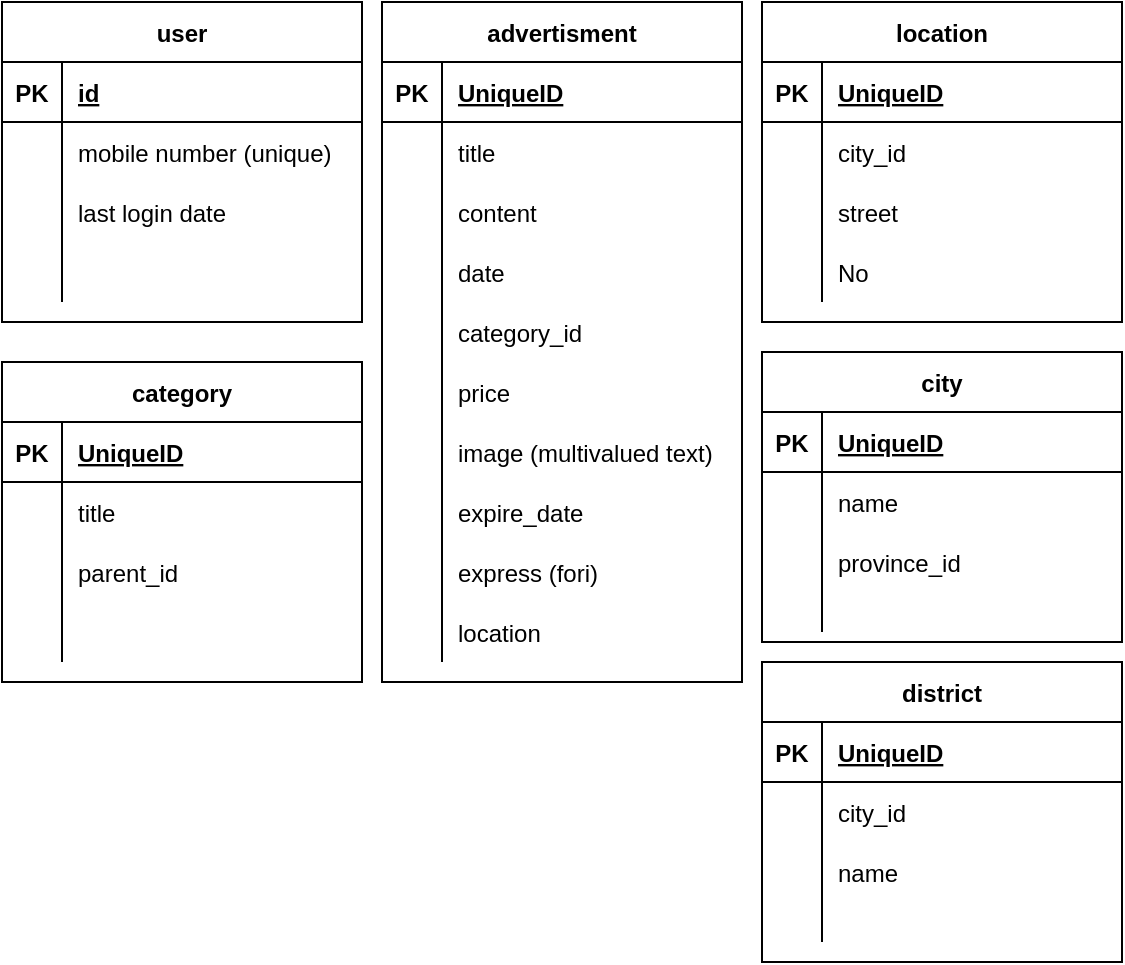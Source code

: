 <mxfile version="14.8.2" type="device" pages="3"><diagram id="DIENHZss3V2tgim1SsRp" name="Page-1"><mxGraphModel dx="796" dy="494" grid="1" gridSize="10" guides="1" tooltips="1" connect="1" arrows="1" fold="1" page="1" pageScale="1" pageWidth="850" pageHeight="1100" math="0" shadow="0"><root><mxCell id="0"/><mxCell id="1" parent="0"/><mxCell id="3E5jiNp2sN5vYtgqoHOp-2" value="user" style="shape=table;startSize=30;container=1;collapsible=1;childLayout=tableLayout;fixedRows=1;rowLines=0;fontStyle=1;align=center;resizeLast=1;" parent="1" vertex="1"><mxGeometry x="80" y="120" width="180" height="160" as="geometry"/></mxCell><mxCell id="3E5jiNp2sN5vYtgqoHOp-3" value="" style="shape=partialRectangle;collapsible=0;dropTarget=0;pointerEvents=0;fillColor=none;top=0;left=0;bottom=1;right=0;points=[[0,0.5],[1,0.5]];portConstraint=eastwest;" parent="3E5jiNp2sN5vYtgqoHOp-2" vertex="1"><mxGeometry y="30" width="180" height="30" as="geometry"/></mxCell><mxCell id="3E5jiNp2sN5vYtgqoHOp-4" value="PK" style="shape=partialRectangle;connectable=0;fillColor=none;top=0;left=0;bottom=0;right=0;fontStyle=1;overflow=hidden;" parent="3E5jiNp2sN5vYtgqoHOp-3" vertex="1"><mxGeometry width="30" height="30" as="geometry"/></mxCell><mxCell id="3E5jiNp2sN5vYtgqoHOp-5" value="id" style="shape=partialRectangle;connectable=0;fillColor=none;top=0;left=0;bottom=0;right=0;align=left;spacingLeft=6;fontStyle=5;overflow=hidden;" parent="3E5jiNp2sN5vYtgqoHOp-3" vertex="1"><mxGeometry x="30" width="150" height="30" as="geometry"/></mxCell><mxCell id="3E5jiNp2sN5vYtgqoHOp-6" value="" style="shape=partialRectangle;collapsible=0;dropTarget=0;pointerEvents=0;fillColor=none;top=0;left=0;bottom=0;right=0;points=[[0,0.5],[1,0.5]];portConstraint=eastwest;" parent="3E5jiNp2sN5vYtgqoHOp-2" vertex="1"><mxGeometry y="60" width="180" height="30" as="geometry"/></mxCell><mxCell id="3E5jiNp2sN5vYtgqoHOp-7" value="" style="shape=partialRectangle;connectable=0;fillColor=none;top=0;left=0;bottom=0;right=0;editable=1;overflow=hidden;" parent="3E5jiNp2sN5vYtgqoHOp-6" vertex="1"><mxGeometry width="30" height="30" as="geometry"/></mxCell><mxCell id="3E5jiNp2sN5vYtgqoHOp-8" value="mobile number (unique)    " style="shape=partialRectangle;connectable=0;fillColor=none;top=0;left=0;bottom=0;right=0;align=left;spacingLeft=6;overflow=hidden;" parent="3E5jiNp2sN5vYtgqoHOp-6" vertex="1"><mxGeometry x="30" width="150" height="30" as="geometry"/></mxCell><mxCell id="3E5jiNp2sN5vYtgqoHOp-9" value="" style="shape=partialRectangle;collapsible=0;dropTarget=0;pointerEvents=0;fillColor=none;top=0;left=0;bottom=0;right=0;points=[[0,0.5],[1,0.5]];portConstraint=eastwest;" parent="3E5jiNp2sN5vYtgqoHOp-2" vertex="1"><mxGeometry y="90" width="180" height="30" as="geometry"/></mxCell><mxCell id="3E5jiNp2sN5vYtgqoHOp-10" value="" style="shape=partialRectangle;connectable=0;fillColor=none;top=0;left=0;bottom=0;right=0;editable=1;overflow=hidden;" parent="3E5jiNp2sN5vYtgqoHOp-9" vertex="1"><mxGeometry width="30" height="30" as="geometry"/></mxCell><mxCell id="3E5jiNp2sN5vYtgqoHOp-11" value="last login date" style="shape=partialRectangle;connectable=0;fillColor=none;top=0;left=0;bottom=0;right=0;align=left;spacingLeft=6;overflow=hidden;" parent="3E5jiNp2sN5vYtgqoHOp-9" vertex="1"><mxGeometry x="30" width="150" height="30" as="geometry"/></mxCell><mxCell id="3E5jiNp2sN5vYtgqoHOp-12" value="" style="shape=partialRectangle;collapsible=0;dropTarget=0;pointerEvents=0;fillColor=none;top=0;left=0;bottom=0;right=0;points=[[0,0.5],[1,0.5]];portConstraint=eastwest;" parent="3E5jiNp2sN5vYtgqoHOp-2" vertex="1"><mxGeometry y="120" width="180" height="30" as="geometry"/></mxCell><mxCell id="3E5jiNp2sN5vYtgqoHOp-13" value="" style="shape=partialRectangle;connectable=0;fillColor=none;top=0;left=0;bottom=0;right=0;editable=1;overflow=hidden;" parent="3E5jiNp2sN5vYtgqoHOp-12" vertex="1"><mxGeometry width="30" height="30" as="geometry"/></mxCell><mxCell id="3E5jiNp2sN5vYtgqoHOp-14" value="" style="shape=partialRectangle;connectable=0;fillColor=none;top=0;left=0;bottom=0;right=0;align=left;spacingLeft=6;overflow=hidden;" parent="3E5jiNp2sN5vYtgqoHOp-12" vertex="1"><mxGeometry x="30" width="150" height="30" as="geometry"/></mxCell><mxCell id="3E5jiNp2sN5vYtgqoHOp-15" value="advertisment" style="shape=table;startSize=30;container=1;collapsible=1;childLayout=tableLayout;fixedRows=1;rowLines=0;fontStyle=1;align=center;resizeLast=1;" parent="1" vertex="1"><mxGeometry x="270" y="120" width="180" height="340" as="geometry"><mxRectangle x="440" y="330" width="110" height="30" as="alternateBounds"/></mxGeometry></mxCell><mxCell id="3E5jiNp2sN5vYtgqoHOp-16" value="" style="shape=partialRectangle;collapsible=0;dropTarget=0;pointerEvents=0;fillColor=none;top=0;left=0;bottom=1;right=0;points=[[0,0.5],[1,0.5]];portConstraint=eastwest;" parent="3E5jiNp2sN5vYtgqoHOp-15" vertex="1"><mxGeometry y="30" width="180" height="30" as="geometry"/></mxCell><mxCell id="3E5jiNp2sN5vYtgqoHOp-17" value="PK" style="shape=partialRectangle;connectable=0;fillColor=none;top=0;left=0;bottom=0;right=0;fontStyle=1;overflow=hidden;" parent="3E5jiNp2sN5vYtgqoHOp-16" vertex="1"><mxGeometry width="30" height="30" as="geometry"/></mxCell><mxCell id="3E5jiNp2sN5vYtgqoHOp-18" value="UniqueID" style="shape=partialRectangle;connectable=0;fillColor=none;top=0;left=0;bottom=0;right=0;align=left;spacingLeft=6;fontStyle=5;overflow=hidden;" parent="3E5jiNp2sN5vYtgqoHOp-16" vertex="1"><mxGeometry x="30" width="150" height="30" as="geometry"/></mxCell><mxCell id="3E5jiNp2sN5vYtgqoHOp-19" value="" style="shape=partialRectangle;collapsible=0;dropTarget=0;pointerEvents=0;fillColor=none;top=0;left=0;bottom=0;right=0;points=[[0,0.5],[1,0.5]];portConstraint=eastwest;" parent="3E5jiNp2sN5vYtgqoHOp-15" vertex="1"><mxGeometry y="60" width="180" height="30" as="geometry"/></mxCell><mxCell id="3E5jiNp2sN5vYtgqoHOp-20" value="" style="shape=partialRectangle;connectable=0;fillColor=none;top=0;left=0;bottom=0;right=0;editable=1;overflow=hidden;" parent="3E5jiNp2sN5vYtgqoHOp-19" vertex="1"><mxGeometry width="30" height="30" as="geometry"/></mxCell><mxCell id="3E5jiNp2sN5vYtgqoHOp-21" value="title" style="shape=partialRectangle;connectable=0;fillColor=none;top=0;left=0;bottom=0;right=0;align=left;spacingLeft=6;overflow=hidden;" parent="3E5jiNp2sN5vYtgqoHOp-19" vertex="1"><mxGeometry x="30" width="150" height="30" as="geometry"/></mxCell><mxCell id="3E5jiNp2sN5vYtgqoHOp-22" value="" style="shape=partialRectangle;collapsible=0;dropTarget=0;pointerEvents=0;fillColor=none;top=0;left=0;bottom=0;right=0;points=[[0,0.5],[1,0.5]];portConstraint=eastwest;" parent="3E5jiNp2sN5vYtgqoHOp-15" vertex="1"><mxGeometry y="90" width="180" height="30" as="geometry"/></mxCell><mxCell id="3E5jiNp2sN5vYtgqoHOp-23" value="" style="shape=partialRectangle;connectable=0;fillColor=none;top=0;left=0;bottom=0;right=0;editable=1;overflow=hidden;" parent="3E5jiNp2sN5vYtgqoHOp-22" vertex="1"><mxGeometry width="30" height="30" as="geometry"/></mxCell><mxCell id="3E5jiNp2sN5vYtgqoHOp-24" value="content" style="shape=partialRectangle;connectable=0;fillColor=none;top=0;left=0;bottom=0;right=0;align=left;spacingLeft=6;overflow=hidden;" parent="3E5jiNp2sN5vYtgqoHOp-22" vertex="1"><mxGeometry x="30" width="150" height="30" as="geometry"/></mxCell><mxCell id="3E5jiNp2sN5vYtgqoHOp-25" value="" style="shape=partialRectangle;collapsible=0;dropTarget=0;pointerEvents=0;fillColor=none;top=0;left=0;bottom=0;right=0;points=[[0,0.5],[1,0.5]];portConstraint=eastwest;" parent="3E5jiNp2sN5vYtgqoHOp-15" vertex="1"><mxGeometry y="120" width="180" height="30" as="geometry"/></mxCell><mxCell id="3E5jiNp2sN5vYtgqoHOp-26" value="" style="shape=partialRectangle;connectable=0;fillColor=none;top=0;left=0;bottom=0;right=0;editable=1;overflow=hidden;" parent="3E5jiNp2sN5vYtgqoHOp-25" vertex="1"><mxGeometry width="30" height="30" as="geometry"/></mxCell><mxCell id="3E5jiNp2sN5vYtgqoHOp-27" value="date" style="shape=partialRectangle;connectable=0;fillColor=none;top=0;left=0;bottom=0;right=0;align=left;spacingLeft=6;overflow=hidden;" parent="3E5jiNp2sN5vYtgqoHOp-25" vertex="1"><mxGeometry x="30" width="150" height="30" as="geometry"/></mxCell><mxCell id="3E5jiNp2sN5vYtgqoHOp-44" value="" style="shape=partialRectangle;collapsible=0;dropTarget=0;pointerEvents=0;fillColor=none;top=0;left=0;bottom=0;right=0;points=[[0,0.5],[1,0.5]];portConstraint=eastwest;" parent="3E5jiNp2sN5vYtgqoHOp-15" vertex="1"><mxGeometry y="150" width="180" height="30" as="geometry"/></mxCell><mxCell id="3E5jiNp2sN5vYtgqoHOp-45" value="" style="shape=partialRectangle;connectable=0;fillColor=none;top=0;left=0;bottom=0;right=0;editable=1;overflow=hidden;" parent="3E5jiNp2sN5vYtgqoHOp-44" vertex="1"><mxGeometry width="30" height="30" as="geometry"/></mxCell><mxCell id="3E5jiNp2sN5vYtgqoHOp-46" value="category_id" style="shape=partialRectangle;connectable=0;fillColor=none;top=0;left=0;bottom=0;right=0;align=left;spacingLeft=6;overflow=hidden;" parent="3E5jiNp2sN5vYtgqoHOp-44" vertex="1"><mxGeometry x="30" width="150" height="30" as="geometry"/></mxCell><mxCell id="3E5jiNp2sN5vYtgqoHOp-47" value="" style="shape=partialRectangle;collapsible=0;dropTarget=0;pointerEvents=0;fillColor=none;top=0;left=0;bottom=0;right=0;points=[[0,0.5],[1,0.5]];portConstraint=eastwest;" parent="3E5jiNp2sN5vYtgqoHOp-15" vertex="1"><mxGeometry y="180" width="180" height="30" as="geometry"/></mxCell><mxCell id="3E5jiNp2sN5vYtgqoHOp-48" value="" style="shape=partialRectangle;connectable=0;fillColor=none;top=0;left=0;bottom=0;right=0;editable=1;overflow=hidden;" parent="3E5jiNp2sN5vYtgqoHOp-47" vertex="1"><mxGeometry width="30" height="30" as="geometry"/></mxCell><mxCell id="3E5jiNp2sN5vYtgqoHOp-49" value="price" style="shape=partialRectangle;connectable=0;fillColor=none;top=0;left=0;bottom=0;right=0;align=left;spacingLeft=6;overflow=hidden;" parent="3E5jiNp2sN5vYtgqoHOp-47" vertex="1"><mxGeometry x="30" width="150" height="30" as="geometry"/></mxCell><mxCell id="3E5jiNp2sN5vYtgqoHOp-50" value="" style="shape=partialRectangle;collapsible=0;dropTarget=0;pointerEvents=0;fillColor=none;top=0;left=0;bottom=0;right=0;points=[[0,0.5],[1,0.5]];portConstraint=eastwest;" parent="3E5jiNp2sN5vYtgqoHOp-15" vertex="1"><mxGeometry y="210" width="180" height="30" as="geometry"/></mxCell><mxCell id="3E5jiNp2sN5vYtgqoHOp-51" value="" style="shape=partialRectangle;connectable=0;fillColor=none;top=0;left=0;bottom=0;right=0;editable=1;overflow=hidden;" parent="3E5jiNp2sN5vYtgqoHOp-50" vertex="1"><mxGeometry width="30" height="30" as="geometry"/></mxCell><mxCell id="3E5jiNp2sN5vYtgqoHOp-52" value="image (multivalued text)" style="shape=partialRectangle;connectable=0;fillColor=none;top=0;left=0;bottom=0;right=0;align=left;spacingLeft=6;overflow=hidden;" parent="3E5jiNp2sN5vYtgqoHOp-50" vertex="1"><mxGeometry x="30" width="150" height="30" as="geometry"/></mxCell><mxCell id="3E5jiNp2sN5vYtgqoHOp-53" value="" style="shape=partialRectangle;collapsible=0;dropTarget=0;pointerEvents=0;fillColor=none;top=0;left=0;bottom=0;right=0;points=[[0,0.5],[1,0.5]];portConstraint=eastwest;" parent="3E5jiNp2sN5vYtgqoHOp-15" vertex="1"><mxGeometry y="240" width="180" height="30" as="geometry"/></mxCell><mxCell id="3E5jiNp2sN5vYtgqoHOp-54" value="" style="shape=partialRectangle;connectable=0;fillColor=none;top=0;left=0;bottom=0;right=0;editable=1;overflow=hidden;" parent="3E5jiNp2sN5vYtgqoHOp-53" vertex="1"><mxGeometry width="30" height="30" as="geometry"/></mxCell><mxCell id="3E5jiNp2sN5vYtgqoHOp-55" value="expire_date" style="shape=partialRectangle;connectable=0;fillColor=none;top=0;left=0;bottom=0;right=0;align=left;spacingLeft=6;overflow=hidden;" parent="3E5jiNp2sN5vYtgqoHOp-53" vertex="1"><mxGeometry x="30" width="150" height="30" as="geometry"/></mxCell><mxCell id="3E5jiNp2sN5vYtgqoHOp-81" value="" style="shape=partialRectangle;collapsible=0;dropTarget=0;pointerEvents=0;fillColor=none;top=0;left=0;bottom=0;right=0;points=[[0,0.5],[1,0.5]];portConstraint=eastwest;" parent="3E5jiNp2sN5vYtgqoHOp-15" vertex="1"><mxGeometry y="270" width="180" height="30" as="geometry"/></mxCell><mxCell id="3E5jiNp2sN5vYtgqoHOp-82" value="" style="shape=partialRectangle;connectable=0;fillColor=none;top=0;left=0;bottom=0;right=0;editable=1;overflow=hidden;" parent="3E5jiNp2sN5vYtgqoHOp-81" vertex="1"><mxGeometry width="30" height="30" as="geometry"/></mxCell><mxCell id="3E5jiNp2sN5vYtgqoHOp-83" value="express (fori)" style="shape=partialRectangle;connectable=0;fillColor=none;top=0;left=0;bottom=0;right=0;align=left;spacingLeft=6;overflow=hidden;" parent="3E5jiNp2sN5vYtgqoHOp-81" vertex="1"><mxGeometry x="30" width="150" height="30" as="geometry"/></mxCell><mxCell id="3E5jiNp2sN5vYtgqoHOp-84" value="" style="shape=partialRectangle;collapsible=0;dropTarget=0;pointerEvents=0;fillColor=none;top=0;left=0;bottom=0;right=0;points=[[0,0.5],[1,0.5]];portConstraint=eastwest;" parent="3E5jiNp2sN5vYtgqoHOp-15" vertex="1"><mxGeometry y="300" width="180" height="30" as="geometry"/></mxCell><mxCell id="3E5jiNp2sN5vYtgqoHOp-85" value="" style="shape=partialRectangle;connectable=0;fillColor=none;top=0;left=0;bottom=0;right=0;editable=1;overflow=hidden;" parent="3E5jiNp2sN5vYtgqoHOp-84" vertex="1"><mxGeometry width="30" height="30" as="geometry"/></mxCell><mxCell id="3E5jiNp2sN5vYtgqoHOp-86" value="location" style="shape=partialRectangle;connectable=0;fillColor=none;top=0;left=0;bottom=0;right=0;align=left;spacingLeft=6;overflow=hidden;" parent="3E5jiNp2sN5vYtgqoHOp-84" vertex="1"><mxGeometry x="30" width="150" height="30" as="geometry"/></mxCell><mxCell id="3E5jiNp2sN5vYtgqoHOp-87" value="category" style="shape=table;startSize=30;container=1;collapsible=1;childLayout=tableLayout;fixedRows=1;rowLines=0;fontStyle=1;align=center;resizeLast=1;" parent="1" vertex="1"><mxGeometry x="80" y="300" width="180" height="160" as="geometry"/></mxCell><mxCell id="3E5jiNp2sN5vYtgqoHOp-88" value="" style="shape=partialRectangle;collapsible=0;dropTarget=0;pointerEvents=0;fillColor=none;top=0;left=0;bottom=1;right=0;points=[[0,0.5],[1,0.5]];portConstraint=eastwest;" parent="3E5jiNp2sN5vYtgqoHOp-87" vertex="1"><mxGeometry y="30" width="180" height="30" as="geometry"/></mxCell><mxCell id="3E5jiNp2sN5vYtgqoHOp-89" value="PK" style="shape=partialRectangle;connectable=0;fillColor=none;top=0;left=0;bottom=0;right=0;fontStyle=1;overflow=hidden;" parent="3E5jiNp2sN5vYtgqoHOp-88" vertex="1"><mxGeometry width="30" height="30" as="geometry"/></mxCell><mxCell id="3E5jiNp2sN5vYtgqoHOp-90" value="UniqueID" style="shape=partialRectangle;connectable=0;fillColor=none;top=0;left=0;bottom=0;right=0;align=left;spacingLeft=6;fontStyle=5;overflow=hidden;" parent="3E5jiNp2sN5vYtgqoHOp-88" vertex="1"><mxGeometry x="30" width="150" height="30" as="geometry"/></mxCell><mxCell id="3E5jiNp2sN5vYtgqoHOp-91" value="" style="shape=partialRectangle;collapsible=0;dropTarget=0;pointerEvents=0;fillColor=none;top=0;left=0;bottom=0;right=0;points=[[0,0.5],[1,0.5]];portConstraint=eastwest;" parent="3E5jiNp2sN5vYtgqoHOp-87" vertex="1"><mxGeometry y="60" width="180" height="30" as="geometry"/></mxCell><mxCell id="3E5jiNp2sN5vYtgqoHOp-92" value="" style="shape=partialRectangle;connectable=0;fillColor=none;top=0;left=0;bottom=0;right=0;editable=1;overflow=hidden;" parent="3E5jiNp2sN5vYtgqoHOp-91" vertex="1"><mxGeometry width="30" height="30" as="geometry"/></mxCell><mxCell id="3E5jiNp2sN5vYtgqoHOp-93" value="title" style="shape=partialRectangle;connectable=0;fillColor=none;top=0;left=0;bottom=0;right=0;align=left;spacingLeft=6;overflow=hidden;" parent="3E5jiNp2sN5vYtgqoHOp-91" vertex="1"><mxGeometry x="30" width="150" height="30" as="geometry"/></mxCell><mxCell id="3E5jiNp2sN5vYtgqoHOp-94" value="" style="shape=partialRectangle;collapsible=0;dropTarget=0;pointerEvents=0;fillColor=none;top=0;left=0;bottom=0;right=0;points=[[0,0.5],[1,0.5]];portConstraint=eastwest;" parent="3E5jiNp2sN5vYtgqoHOp-87" vertex="1"><mxGeometry y="90" width="180" height="30" as="geometry"/></mxCell><mxCell id="3E5jiNp2sN5vYtgqoHOp-95" value="" style="shape=partialRectangle;connectable=0;fillColor=none;top=0;left=0;bottom=0;right=0;editable=1;overflow=hidden;" parent="3E5jiNp2sN5vYtgqoHOp-94" vertex="1"><mxGeometry width="30" height="30" as="geometry"/></mxCell><mxCell id="3E5jiNp2sN5vYtgqoHOp-96" value="parent_id" style="shape=partialRectangle;connectable=0;fillColor=none;top=0;left=0;bottom=0;right=0;align=left;spacingLeft=6;overflow=hidden;" parent="3E5jiNp2sN5vYtgqoHOp-94" vertex="1"><mxGeometry x="30" width="150" height="30" as="geometry"/></mxCell><mxCell id="3E5jiNp2sN5vYtgqoHOp-97" value="" style="shape=partialRectangle;collapsible=0;dropTarget=0;pointerEvents=0;fillColor=none;top=0;left=0;bottom=0;right=0;points=[[0,0.5],[1,0.5]];portConstraint=eastwest;" parent="3E5jiNp2sN5vYtgqoHOp-87" vertex="1"><mxGeometry y="120" width="180" height="30" as="geometry"/></mxCell><mxCell id="3E5jiNp2sN5vYtgqoHOp-98" value="" style="shape=partialRectangle;connectable=0;fillColor=none;top=0;left=0;bottom=0;right=0;editable=1;overflow=hidden;" parent="3E5jiNp2sN5vYtgqoHOp-97" vertex="1"><mxGeometry width="30" height="30" as="geometry"/></mxCell><mxCell id="3E5jiNp2sN5vYtgqoHOp-99" value="" style="shape=partialRectangle;connectable=0;fillColor=none;top=0;left=0;bottom=0;right=0;align=left;spacingLeft=6;overflow=hidden;" parent="3E5jiNp2sN5vYtgqoHOp-97" vertex="1"><mxGeometry x="30" width="150" height="30" as="geometry"/></mxCell><mxCell id="3E5jiNp2sN5vYtgqoHOp-113" value="location" style="shape=table;startSize=30;container=1;collapsible=1;childLayout=tableLayout;fixedRows=1;rowLines=0;fontStyle=1;align=center;resizeLast=1;" parent="1" vertex="1"><mxGeometry x="460" y="120" width="180" height="160" as="geometry"/></mxCell><mxCell id="3E5jiNp2sN5vYtgqoHOp-114" value="" style="shape=partialRectangle;collapsible=0;dropTarget=0;pointerEvents=0;fillColor=none;top=0;left=0;bottom=1;right=0;points=[[0,0.5],[1,0.5]];portConstraint=eastwest;" parent="3E5jiNp2sN5vYtgqoHOp-113" vertex="1"><mxGeometry y="30" width="180" height="30" as="geometry"/></mxCell><mxCell id="3E5jiNp2sN5vYtgqoHOp-115" value="PK" style="shape=partialRectangle;connectable=0;fillColor=none;top=0;left=0;bottom=0;right=0;fontStyle=1;overflow=hidden;" parent="3E5jiNp2sN5vYtgqoHOp-114" vertex="1"><mxGeometry width="30" height="30" as="geometry"/></mxCell><mxCell id="3E5jiNp2sN5vYtgqoHOp-116" value="UniqueID" style="shape=partialRectangle;connectable=0;fillColor=none;top=0;left=0;bottom=0;right=0;align=left;spacingLeft=6;fontStyle=5;overflow=hidden;" parent="3E5jiNp2sN5vYtgqoHOp-114" vertex="1"><mxGeometry x="30" width="150" height="30" as="geometry"/></mxCell><mxCell id="3E5jiNp2sN5vYtgqoHOp-117" value="" style="shape=partialRectangle;collapsible=0;dropTarget=0;pointerEvents=0;fillColor=none;top=0;left=0;bottom=0;right=0;points=[[0,0.5],[1,0.5]];portConstraint=eastwest;" parent="3E5jiNp2sN5vYtgqoHOp-113" vertex="1"><mxGeometry y="60" width="180" height="30" as="geometry"/></mxCell><mxCell id="3E5jiNp2sN5vYtgqoHOp-118" value="" style="shape=partialRectangle;connectable=0;fillColor=none;top=0;left=0;bottom=0;right=0;editable=1;overflow=hidden;" parent="3E5jiNp2sN5vYtgqoHOp-117" vertex="1"><mxGeometry width="30" height="30" as="geometry"/></mxCell><mxCell id="3E5jiNp2sN5vYtgqoHOp-119" value="city_id" style="shape=partialRectangle;connectable=0;fillColor=none;top=0;left=0;bottom=0;right=0;align=left;spacingLeft=6;overflow=hidden;" parent="3E5jiNp2sN5vYtgqoHOp-117" vertex="1"><mxGeometry x="30" width="150" height="30" as="geometry"/></mxCell><mxCell id="3E5jiNp2sN5vYtgqoHOp-120" value="" style="shape=partialRectangle;collapsible=0;dropTarget=0;pointerEvents=0;fillColor=none;top=0;left=0;bottom=0;right=0;points=[[0,0.5],[1,0.5]];portConstraint=eastwest;" parent="3E5jiNp2sN5vYtgqoHOp-113" vertex="1"><mxGeometry y="90" width="180" height="30" as="geometry"/></mxCell><mxCell id="3E5jiNp2sN5vYtgqoHOp-121" value="" style="shape=partialRectangle;connectable=0;fillColor=none;top=0;left=0;bottom=0;right=0;editable=1;overflow=hidden;" parent="3E5jiNp2sN5vYtgqoHOp-120" vertex="1"><mxGeometry width="30" height="30" as="geometry"/></mxCell><mxCell id="3E5jiNp2sN5vYtgqoHOp-122" value="street" style="shape=partialRectangle;connectable=0;fillColor=none;top=0;left=0;bottom=0;right=0;align=left;spacingLeft=6;overflow=hidden;" parent="3E5jiNp2sN5vYtgqoHOp-120" vertex="1"><mxGeometry x="30" width="150" height="30" as="geometry"/></mxCell><mxCell id="3E5jiNp2sN5vYtgqoHOp-123" value="" style="shape=partialRectangle;collapsible=0;dropTarget=0;pointerEvents=0;fillColor=none;top=0;left=0;bottom=0;right=0;points=[[0,0.5],[1,0.5]];portConstraint=eastwest;" parent="3E5jiNp2sN5vYtgqoHOp-113" vertex="1"><mxGeometry y="120" width="180" height="30" as="geometry"/></mxCell><mxCell id="3E5jiNp2sN5vYtgqoHOp-124" value="" style="shape=partialRectangle;connectable=0;fillColor=none;top=0;left=0;bottom=0;right=0;editable=1;overflow=hidden;" parent="3E5jiNp2sN5vYtgqoHOp-123" vertex="1"><mxGeometry width="30" height="30" as="geometry"/></mxCell><mxCell id="3E5jiNp2sN5vYtgqoHOp-125" value="No" style="shape=partialRectangle;connectable=0;fillColor=none;top=0;left=0;bottom=0;right=0;align=left;spacingLeft=6;overflow=hidden;" parent="3E5jiNp2sN5vYtgqoHOp-123" vertex="1"><mxGeometry x="30" width="150" height="30" as="geometry"/></mxCell><mxCell id="3E5jiNp2sN5vYtgqoHOp-126" value="city" style="shape=table;startSize=30;container=1;collapsible=1;childLayout=tableLayout;fixedRows=1;rowLines=0;fontStyle=1;align=center;resizeLast=1;" parent="1" vertex="1"><mxGeometry x="460" y="295" width="180" height="145" as="geometry"/></mxCell><mxCell id="3E5jiNp2sN5vYtgqoHOp-127" value="" style="shape=partialRectangle;collapsible=0;dropTarget=0;pointerEvents=0;fillColor=none;top=0;left=0;bottom=1;right=0;points=[[0,0.5],[1,0.5]];portConstraint=eastwest;" parent="3E5jiNp2sN5vYtgqoHOp-126" vertex="1"><mxGeometry y="30" width="180" height="30" as="geometry"/></mxCell><mxCell id="3E5jiNp2sN5vYtgqoHOp-128" value="PK" style="shape=partialRectangle;connectable=0;fillColor=none;top=0;left=0;bottom=0;right=0;fontStyle=1;overflow=hidden;" parent="3E5jiNp2sN5vYtgqoHOp-127" vertex="1"><mxGeometry width="30" height="30" as="geometry"/></mxCell><mxCell id="3E5jiNp2sN5vYtgqoHOp-129" value="UniqueID" style="shape=partialRectangle;connectable=0;fillColor=none;top=0;left=0;bottom=0;right=0;align=left;spacingLeft=6;fontStyle=5;overflow=hidden;" parent="3E5jiNp2sN5vYtgqoHOp-127" vertex="1"><mxGeometry x="30" width="150" height="30" as="geometry"/></mxCell><mxCell id="3E5jiNp2sN5vYtgqoHOp-130" value="" style="shape=partialRectangle;collapsible=0;dropTarget=0;pointerEvents=0;fillColor=none;top=0;left=0;bottom=0;right=0;points=[[0,0.5],[1,0.5]];portConstraint=eastwest;" parent="3E5jiNp2sN5vYtgqoHOp-126" vertex="1"><mxGeometry y="60" width="180" height="30" as="geometry"/></mxCell><mxCell id="3E5jiNp2sN5vYtgqoHOp-131" value="" style="shape=partialRectangle;connectable=0;fillColor=none;top=0;left=0;bottom=0;right=0;editable=1;overflow=hidden;" parent="3E5jiNp2sN5vYtgqoHOp-130" vertex="1"><mxGeometry width="30" height="30" as="geometry"/></mxCell><mxCell id="3E5jiNp2sN5vYtgqoHOp-132" value="name" style="shape=partialRectangle;connectable=0;fillColor=none;top=0;left=0;bottom=0;right=0;align=left;spacingLeft=6;overflow=hidden;" parent="3E5jiNp2sN5vYtgqoHOp-130" vertex="1"><mxGeometry x="30" width="150" height="30" as="geometry"/></mxCell><mxCell id="3E5jiNp2sN5vYtgqoHOp-133" value="" style="shape=partialRectangle;collapsible=0;dropTarget=0;pointerEvents=0;fillColor=none;top=0;left=0;bottom=0;right=0;points=[[0,0.5],[1,0.5]];portConstraint=eastwest;" parent="3E5jiNp2sN5vYtgqoHOp-126" vertex="1"><mxGeometry y="90" width="180" height="30" as="geometry"/></mxCell><mxCell id="3E5jiNp2sN5vYtgqoHOp-134" value="" style="shape=partialRectangle;connectable=0;fillColor=none;top=0;left=0;bottom=0;right=0;editable=1;overflow=hidden;" parent="3E5jiNp2sN5vYtgqoHOp-133" vertex="1"><mxGeometry width="30" height="30" as="geometry"/></mxCell><mxCell id="3E5jiNp2sN5vYtgqoHOp-135" value="province_id" style="shape=partialRectangle;connectable=0;fillColor=none;top=0;left=0;bottom=0;right=0;align=left;spacingLeft=6;overflow=hidden;" parent="3E5jiNp2sN5vYtgqoHOp-133" vertex="1"><mxGeometry x="30" width="150" height="30" as="geometry"/></mxCell><mxCell id="3E5jiNp2sN5vYtgqoHOp-136" value="" style="shape=partialRectangle;collapsible=0;dropTarget=0;pointerEvents=0;fillColor=none;top=0;left=0;bottom=0;right=0;points=[[0,0.5],[1,0.5]];portConstraint=eastwest;" parent="3E5jiNp2sN5vYtgqoHOp-126" vertex="1"><mxGeometry y="120" width="180" height="20" as="geometry"/></mxCell><mxCell id="3E5jiNp2sN5vYtgqoHOp-137" value="" style="shape=partialRectangle;connectable=0;fillColor=none;top=0;left=0;bottom=0;right=0;editable=1;overflow=hidden;" parent="3E5jiNp2sN5vYtgqoHOp-136" vertex="1"><mxGeometry width="30" height="20" as="geometry"/></mxCell><mxCell id="3E5jiNp2sN5vYtgqoHOp-138" value="" style="shape=partialRectangle;connectable=0;fillColor=none;top=0;left=0;bottom=0;right=0;align=left;spacingLeft=6;overflow=hidden;" parent="3E5jiNp2sN5vYtgqoHOp-136" vertex="1"><mxGeometry x="30" width="150" height="20" as="geometry"/></mxCell><mxCell id="3E5jiNp2sN5vYtgqoHOp-139" value="district" style="shape=table;startSize=30;container=1;collapsible=1;childLayout=tableLayout;fixedRows=1;rowLines=0;fontStyle=1;align=center;resizeLast=1;" parent="1" vertex="1"><mxGeometry x="460" y="450" width="180" height="150" as="geometry"/></mxCell><mxCell id="3E5jiNp2sN5vYtgqoHOp-140" value="" style="shape=partialRectangle;collapsible=0;dropTarget=0;pointerEvents=0;fillColor=none;top=0;left=0;bottom=1;right=0;points=[[0,0.5],[1,0.5]];portConstraint=eastwest;" parent="3E5jiNp2sN5vYtgqoHOp-139" vertex="1"><mxGeometry y="30" width="180" height="30" as="geometry"/></mxCell><mxCell id="3E5jiNp2sN5vYtgqoHOp-141" value="PK" style="shape=partialRectangle;connectable=0;fillColor=none;top=0;left=0;bottom=0;right=0;fontStyle=1;overflow=hidden;" parent="3E5jiNp2sN5vYtgqoHOp-140" vertex="1"><mxGeometry width="30" height="30" as="geometry"/></mxCell><mxCell id="3E5jiNp2sN5vYtgqoHOp-142" value="UniqueID" style="shape=partialRectangle;connectable=0;fillColor=none;top=0;left=0;bottom=0;right=0;align=left;spacingLeft=6;fontStyle=5;overflow=hidden;" parent="3E5jiNp2sN5vYtgqoHOp-140" vertex="1"><mxGeometry x="30" width="150" height="30" as="geometry"/></mxCell><mxCell id="3E5jiNp2sN5vYtgqoHOp-143" value="" style="shape=partialRectangle;collapsible=0;dropTarget=0;pointerEvents=0;fillColor=none;top=0;left=0;bottom=0;right=0;points=[[0,0.5],[1,0.5]];portConstraint=eastwest;" parent="3E5jiNp2sN5vYtgqoHOp-139" vertex="1"><mxGeometry y="60" width="180" height="30" as="geometry"/></mxCell><mxCell id="3E5jiNp2sN5vYtgqoHOp-144" value="" style="shape=partialRectangle;connectable=0;fillColor=none;top=0;left=0;bottom=0;right=0;editable=1;overflow=hidden;" parent="3E5jiNp2sN5vYtgqoHOp-143" vertex="1"><mxGeometry width="30" height="30" as="geometry"/></mxCell><mxCell id="3E5jiNp2sN5vYtgqoHOp-145" value="city_id" style="shape=partialRectangle;connectable=0;fillColor=none;top=0;left=0;bottom=0;right=0;align=left;spacingLeft=6;overflow=hidden;" parent="3E5jiNp2sN5vYtgqoHOp-143" vertex="1"><mxGeometry x="30" width="150" height="30" as="geometry"/></mxCell><mxCell id="3E5jiNp2sN5vYtgqoHOp-146" value="" style="shape=partialRectangle;collapsible=0;dropTarget=0;pointerEvents=0;fillColor=none;top=0;left=0;bottom=0;right=0;points=[[0,0.5],[1,0.5]];portConstraint=eastwest;" parent="3E5jiNp2sN5vYtgqoHOp-139" vertex="1"><mxGeometry y="90" width="180" height="30" as="geometry"/></mxCell><mxCell id="3E5jiNp2sN5vYtgqoHOp-147" value="" style="shape=partialRectangle;connectable=0;fillColor=none;top=0;left=0;bottom=0;right=0;editable=1;overflow=hidden;" parent="3E5jiNp2sN5vYtgqoHOp-146" vertex="1"><mxGeometry width="30" height="30" as="geometry"/></mxCell><mxCell id="3E5jiNp2sN5vYtgqoHOp-148" value="name" style="shape=partialRectangle;connectable=0;fillColor=none;top=0;left=0;bottom=0;right=0;align=left;spacingLeft=6;overflow=hidden;" parent="3E5jiNp2sN5vYtgqoHOp-146" vertex="1"><mxGeometry x="30" width="150" height="30" as="geometry"/></mxCell><mxCell id="3E5jiNp2sN5vYtgqoHOp-149" value="" style="shape=partialRectangle;collapsible=0;dropTarget=0;pointerEvents=0;fillColor=none;top=0;left=0;bottom=0;right=0;points=[[0,0.5],[1,0.5]];portConstraint=eastwest;" parent="3E5jiNp2sN5vYtgqoHOp-139" vertex="1"><mxGeometry y="120" width="180" height="20" as="geometry"/></mxCell><mxCell id="3E5jiNp2sN5vYtgqoHOp-150" value="" style="shape=partialRectangle;connectable=0;fillColor=none;top=0;left=0;bottom=0;right=0;editable=1;overflow=hidden;" parent="3E5jiNp2sN5vYtgqoHOp-149" vertex="1"><mxGeometry width="30" height="20" as="geometry"/></mxCell><mxCell id="3E5jiNp2sN5vYtgqoHOp-151" value="" style="shape=partialRectangle;connectable=0;fillColor=none;top=0;left=0;bottom=0;right=0;align=left;spacingLeft=6;overflow=hidden;" parent="3E5jiNp2sN5vYtgqoHOp-149" vertex="1"><mxGeometry x="30" width="150" height="20" as="geometry"/></mxCell></root></mxGraphModel></diagram><diagram id="I2dtonLAngWvE1kNZ9ZG" name="Page-2"><mxGraphModel dx="796" dy="1594" grid="1" gridSize="10" guides="1" tooltips="1" connect="1" arrows="1" fold="1" page="1" pageScale="1" pageWidth="850" pageHeight="1100" math="0" shadow="0"><root><mxCell id="vjngYDo8DKUFx9gdZFdf-0"/><mxCell id="vjngYDo8DKUFx9gdZFdf-1" parent="vjngYDo8DKUFx9gdZFdf-0"/><mxCell id="vjngYDo8DKUFx9gdZFdf-2" value="user" style="shape=table;startSize=30;container=1;collapsible=1;childLayout=tableLayout;fixedRows=1;rowLines=0;fontStyle=1;align=center;resizeLast=1;" parent="vjngYDo8DKUFx9gdZFdf-1" vertex="1"><mxGeometry x="20" y="10" width="180" height="160" as="geometry"/></mxCell><mxCell id="vjngYDo8DKUFx9gdZFdf-3" value="" style="shape=partialRectangle;collapsible=0;dropTarget=0;pointerEvents=0;fillColor=none;top=0;left=0;bottom=1;right=0;points=[[0,0.5],[1,0.5]];portConstraint=eastwest;" parent="vjngYDo8DKUFx9gdZFdf-2" vertex="1"><mxGeometry y="30" width="180" height="30" as="geometry"/></mxCell><mxCell id="vjngYDo8DKUFx9gdZFdf-4" value="PK" style="shape=partialRectangle;connectable=0;fillColor=none;top=0;left=0;bottom=0;right=0;fontStyle=1;overflow=hidden;" parent="vjngYDo8DKUFx9gdZFdf-3" vertex="1"><mxGeometry width="30" height="30" as="geometry"/></mxCell><mxCell id="vjngYDo8DKUFx9gdZFdf-5" value="username(fk)" style="shape=partialRectangle;connectable=0;fillColor=none;top=0;left=0;bottom=0;right=0;align=left;spacingLeft=6;fontStyle=5;overflow=hidden;" parent="vjngYDo8DKUFx9gdZFdf-3" vertex="1"><mxGeometry x="30" width="150" height="30" as="geometry"/></mxCell><mxCell id="vjngYDo8DKUFx9gdZFdf-60" value="" style="shape=partialRectangle;collapsible=0;dropTarget=0;pointerEvents=0;fillColor=none;top=0;left=0;bottom=0;right=0;points=[[0,0.5],[1,0.5]];portConstraint=eastwest;" parent="vjngYDo8DKUFx9gdZFdf-2" vertex="1"><mxGeometry y="60" width="180" height="30" as="geometry"/></mxCell><mxCell id="vjngYDo8DKUFx9gdZFdf-61" value="" style="shape=partialRectangle;connectable=0;fillColor=none;top=0;left=0;bottom=0;right=0;editable=1;overflow=hidden;" parent="vjngYDo8DKUFx9gdZFdf-60" vertex="1"><mxGeometry width="30" height="30" as="geometry"/></mxCell><mxCell id="vjngYDo8DKUFx9gdZFdf-62" value="password" style="shape=partialRectangle;connectable=0;fillColor=none;top=0;left=0;bottom=0;right=0;align=left;spacingLeft=6;overflow=hidden;" parent="vjngYDo8DKUFx9gdZFdf-60" vertex="1"><mxGeometry x="30" width="150" height="30" as="geometry"/></mxCell><mxCell id="vjngYDo8DKUFx9gdZFdf-9" value="" style="shape=partialRectangle;collapsible=0;dropTarget=0;pointerEvents=0;fillColor=none;top=0;left=0;bottom=0;right=0;points=[[0,0.5],[1,0.5]];portConstraint=eastwest;" parent="vjngYDo8DKUFx9gdZFdf-2" vertex="1"><mxGeometry y="90" width="180" height="30" as="geometry"/></mxCell><mxCell id="vjngYDo8DKUFx9gdZFdf-10" value="" style="shape=partialRectangle;connectable=0;fillColor=none;top=0;left=0;bottom=0;right=0;editable=1;overflow=hidden;" parent="vjngYDo8DKUFx9gdZFdf-9" vertex="1"><mxGeometry width="30" height="30" as="geometry"/></mxCell><mxCell id="vjngYDo8DKUFx9gdZFdf-11" value="phone_number" style="shape=partialRectangle;connectable=0;fillColor=none;top=0;left=0;bottom=0;right=0;align=left;spacingLeft=6;overflow=hidden;" parent="vjngYDo8DKUFx9gdZFdf-9" vertex="1"><mxGeometry x="30" width="150" height="30" as="geometry"/></mxCell><mxCell id="vjngYDo8DKUFx9gdZFdf-12" value="" style="shape=partialRectangle;collapsible=0;dropTarget=0;pointerEvents=0;fillColor=none;top=0;left=0;bottom=0;right=0;points=[[0,0.5],[1,0.5]];portConstraint=eastwest;" parent="vjngYDo8DKUFx9gdZFdf-2" vertex="1"><mxGeometry y="120" width="180" height="30" as="geometry"/></mxCell><mxCell id="vjngYDo8DKUFx9gdZFdf-13" value="" style="shape=partialRectangle;connectable=0;fillColor=none;top=0;left=0;bottom=0;right=0;editable=1;overflow=hidden;" parent="vjngYDo8DKUFx9gdZFdf-12" vertex="1"><mxGeometry width="30" height="30" as="geometry"/></mxCell><mxCell id="vjngYDo8DKUFx9gdZFdf-14" value="profile_image" style="shape=partialRectangle;connectable=0;fillColor=none;top=0;left=0;bottom=0;right=0;align=left;spacingLeft=6;overflow=hidden;" parent="vjngYDo8DKUFx9gdZFdf-12" vertex="1"><mxGeometry x="30" width="150" height="30" as="geometry"/></mxCell><mxCell id="vjngYDo8DKUFx9gdZFdf-15" value="post" style="shape=table;startSize=30;container=1;collapsible=1;childLayout=tableLayout;fixedRows=1;rowLines=0;fontStyle=1;align=center;resizeLast=1;" parent="vjngYDo8DKUFx9gdZFdf-1" vertex="1"><mxGeometry x="310" y="-20" width="180" height="120" as="geometry"/></mxCell><mxCell id="vjngYDo8DKUFx9gdZFdf-16" value="" style="shape=partialRectangle;collapsible=0;dropTarget=0;pointerEvents=0;fillColor=none;top=0;left=0;bottom=1;right=0;points=[[0,0.5],[1,0.5]];portConstraint=eastwest;" parent="vjngYDo8DKUFx9gdZFdf-15" vertex="1"><mxGeometry y="30" width="180" height="30" as="geometry"/></mxCell><mxCell id="vjngYDo8DKUFx9gdZFdf-17" value="PK" style="shape=partialRectangle;connectable=0;fillColor=none;top=0;left=0;bottom=0;right=0;fontStyle=1;overflow=hidden;" parent="vjngYDo8DKUFx9gdZFdf-16" vertex="1"><mxGeometry width="30" height="30" as="geometry"/></mxCell><mxCell id="vjngYDo8DKUFx9gdZFdf-18" value="post_id(fk)" style="shape=partialRectangle;connectable=0;fillColor=none;top=0;left=0;bottom=0;right=0;align=left;spacingLeft=6;fontStyle=5;overflow=hidden;" parent="vjngYDo8DKUFx9gdZFdf-16" vertex="1"><mxGeometry x="30" width="150" height="30" as="geometry"/></mxCell><mxCell id="vjngYDo8DKUFx9gdZFdf-28" value="" style="shape=partialRectangle;collapsible=0;dropTarget=0;pointerEvents=0;fillColor=none;top=0;left=0;bottom=0;right=0;points=[[0,0.5],[1,0.5]];portConstraint=eastwest;" parent="vjngYDo8DKUFx9gdZFdf-15" vertex="1"><mxGeometry y="60" width="180" height="30" as="geometry"/></mxCell><mxCell id="vjngYDo8DKUFx9gdZFdf-29" value="" style="shape=partialRectangle;connectable=0;fillColor=none;top=0;left=0;bottom=0;right=0;editable=1;overflow=hidden;" parent="vjngYDo8DKUFx9gdZFdf-28" vertex="1"><mxGeometry width="30" height="30" as="geometry"/></mxCell><mxCell id="vjngYDo8DKUFx9gdZFdf-30" value="date" style="shape=partialRectangle;connectable=0;fillColor=none;top=0;left=0;bottom=0;right=0;align=left;spacingLeft=6;overflow=hidden;" parent="vjngYDo8DKUFx9gdZFdf-28" vertex="1"><mxGeometry x="30" width="150" height="30" as="geometry"/></mxCell><mxCell id="vjngYDo8DKUFx9gdZFdf-22" value="" style="shape=partialRectangle;collapsible=0;dropTarget=0;pointerEvents=0;fillColor=none;top=0;left=0;bottom=0;right=0;points=[[0,0.5],[1,0.5]];portConstraint=eastwest;" parent="vjngYDo8DKUFx9gdZFdf-15" vertex="1"><mxGeometry y="90" width="180" height="30" as="geometry"/></mxCell><mxCell id="vjngYDo8DKUFx9gdZFdf-23" value="" style="shape=partialRectangle;connectable=0;fillColor=none;top=0;left=0;bottom=0;right=0;editable=1;overflow=hidden;" parent="vjngYDo8DKUFx9gdZFdf-22" vertex="1"><mxGeometry width="30" height="30" as="geometry"/></mxCell><mxCell id="vjngYDo8DKUFx9gdZFdf-24" value="title" style="shape=partialRectangle;connectable=0;fillColor=none;top=0;left=0;bottom=0;right=0;align=left;spacingLeft=6;overflow=hidden;" parent="vjngYDo8DKUFx9gdZFdf-22" vertex="1"><mxGeometry x="30" width="150" height="30" as="geometry"/></mxCell><mxCell id="vjngYDo8DKUFx9gdZFdf-34" value="category" style="shape=table;startSize=30;container=1;collapsible=1;childLayout=tableLayout;fixedRows=1;rowLines=0;fontStyle=1;align=center;resizeLast=1;" parent="vjngYDo8DKUFx9gdZFdf-1" vertex="1"><mxGeometry x="20" y="240" width="180" height="130" as="geometry"/></mxCell><mxCell id="vjngYDo8DKUFx9gdZFdf-35" value="" style="shape=partialRectangle;collapsible=0;dropTarget=0;pointerEvents=0;fillColor=none;top=0;left=0;bottom=1;right=0;points=[[0,0.5],[1,0.5]];portConstraint=eastwest;" parent="vjngYDo8DKUFx9gdZFdf-34" vertex="1"><mxGeometry y="30" width="180" height="30" as="geometry"/></mxCell><mxCell id="vjngYDo8DKUFx9gdZFdf-36" value="PK" style="shape=partialRectangle;connectable=0;fillColor=none;top=0;left=0;bottom=0;right=0;fontStyle=1;overflow=hidden;" parent="vjngYDo8DKUFx9gdZFdf-35" vertex="1"><mxGeometry width="30" height="30" as="geometry"/></mxCell><mxCell id="vjngYDo8DKUFx9gdZFdf-37" value="category_id(fk)" style="shape=partialRectangle;connectable=0;fillColor=none;top=0;left=0;bottom=0;right=0;align=left;spacingLeft=6;fontStyle=5;overflow=hidden;" parent="vjngYDo8DKUFx9gdZFdf-35" vertex="1"><mxGeometry x="30" width="150" height="30" as="geometry"/></mxCell><mxCell id="vjngYDo8DKUFx9gdZFdf-41" value="" style="shape=partialRectangle;collapsible=0;dropTarget=0;pointerEvents=0;fillColor=none;top=0;left=0;bottom=0;right=0;points=[[0,0.5],[1,0.5]];portConstraint=eastwest;" parent="vjngYDo8DKUFx9gdZFdf-34" vertex="1"><mxGeometry y="60" width="180" height="30" as="geometry"/></mxCell><mxCell id="vjngYDo8DKUFx9gdZFdf-42" value="" style="shape=partialRectangle;connectable=0;fillColor=none;top=0;left=0;bottom=0;right=0;editable=1;overflow=hidden;" parent="vjngYDo8DKUFx9gdZFdf-41" vertex="1"><mxGeometry width="30" height="30" as="geometry"/></mxCell><mxCell id="vjngYDo8DKUFx9gdZFdf-43" value="title" style="shape=partialRectangle;connectable=0;fillColor=none;top=0;left=0;bottom=0;right=0;align=left;spacingLeft=6;overflow=hidden;" parent="vjngYDo8DKUFx9gdZFdf-41" vertex="1"><mxGeometry x="30" width="150" height="30" as="geometry"/></mxCell><mxCell id="BEo6j0snoiYI_fvaW2e9-21" value="" style="shape=partialRectangle;collapsible=0;dropTarget=0;pointerEvents=0;fillColor=none;top=0;left=0;bottom=0;right=0;points=[[0,0.5],[1,0.5]];portConstraint=eastwest;" vertex="1" parent="vjngYDo8DKUFx9gdZFdf-34"><mxGeometry y="90" width="180" height="30" as="geometry"/></mxCell><mxCell id="BEo6j0snoiYI_fvaW2e9-22" value="" style="shape=partialRectangle;connectable=0;fillColor=none;top=0;left=0;bottom=0;right=0;editable=1;overflow=hidden;" vertex="1" parent="BEo6j0snoiYI_fvaW2e9-21"><mxGeometry width="30" height="30" as="geometry"/></mxCell><mxCell id="BEo6j0snoiYI_fvaW2e9-23" value="parent_id" style="shape=partialRectangle;connectable=0;fillColor=none;top=0;left=0;bottom=0;right=0;align=left;spacingLeft=6;overflow=hidden;" vertex="1" parent="BEo6j0snoiYI_fvaW2e9-21"><mxGeometry x="30" width="150" height="30" as="geometry"/></mxCell><mxCell id="vjngYDo8DKUFx9gdZFdf-47" value="comment" style="shape=table;startSize=30;container=1;collapsible=1;childLayout=tableLayout;fixedRows=1;rowLines=0;fontStyle=1;align=center;resizeLast=1;" parent="vjngYDo8DKUFx9gdZFdf-1" vertex="1"><mxGeometry x="310" y="260" width="180" height="130" as="geometry"/></mxCell><mxCell id="vjngYDo8DKUFx9gdZFdf-48" value="" style="shape=partialRectangle;collapsible=0;dropTarget=0;pointerEvents=0;fillColor=none;top=0;left=0;bottom=1;right=0;points=[[0,0.5],[1,0.5]];portConstraint=eastwest;" parent="vjngYDo8DKUFx9gdZFdf-47" vertex="1"><mxGeometry y="30" width="180" height="30" as="geometry"/></mxCell><mxCell id="vjngYDo8DKUFx9gdZFdf-49" value="PK" style="shape=partialRectangle;connectable=0;fillColor=none;top=0;left=0;bottom=0;right=0;fontStyle=1;overflow=hidden;" parent="vjngYDo8DKUFx9gdZFdf-48" vertex="1"><mxGeometry width="30" height="30" as="geometry"/></mxCell><mxCell id="vjngYDo8DKUFx9gdZFdf-50" value="id" style="shape=partialRectangle;connectable=0;fillColor=none;top=0;left=0;bottom=0;right=0;align=left;spacingLeft=6;fontStyle=5;overflow=hidden;" parent="vjngYDo8DKUFx9gdZFdf-48" vertex="1"><mxGeometry x="30" width="150" height="30" as="geometry"/></mxCell><mxCell id="vjngYDo8DKUFx9gdZFdf-54" value="" style="shape=partialRectangle;collapsible=0;dropTarget=0;pointerEvents=0;fillColor=none;top=0;left=0;bottom=0;right=0;points=[[0,0.5],[1,0.5]];portConstraint=eastwest;" parent="vjngYDo8DKUFx9gdZFdf-47" vertex="1"><mxGeometry y="60" width="180" height="30" as="geometry"/></mxCell><mxCell id="vjngYDo8DKUFx9gdZFdf-55" value="" style="shape=partialRectangle;connectable=0;fillColor=none;top=0;left=0;bottom=0;right=0;editable=1;overflow=hidden;" parent="vjngYDo8DKUFx9gdZFdf-54" vertex="1"><mxGeometry width="30" height="30" as="geometry"/></mxCell><mxCell id="vjngYDo8DKUFx9gdZFdf-56" value="date" style="shape=partialRectangle;connectable=0;fillColor=none;top=0;left=0;bottom=0;right=0;align=left;spacingLeft=6;overflow=hidden;" parent="vjngYDo8DKUFx9gdZFdf-54" vertex="1"><mxGeometry x="30" width="150" height="30" as="geometry"/></mxCell><mxCell id="BEo6j0snoiYI_fvaW2e9-24" value="" style="shape=partialRectangle;collapsible=0;dropTarget=0;pointerEvents=0;fillColor=none;top=0;left=0;bottom=0;right=0;points=[[0,0.5],[1,0.5]];portConstraint=eastwest;" vertex="1" parent="vjngYDo8DKUFx9gdZFdf-47"><mxGeometry y="90" width="180" height="30" as="geometry"/></mxCell><mxCell id="BEo6j0snoiYI_fvaW2e9-25" value="" style="shape=partialRectangle;connectable=0;fillColor=none;top=0;left=0;bottom=0;right=0;editable=1;overflow=hidden;" vertex="1" parent="BEo6j0snoiYI_fvaW2e9-24"><mxGeometry width="30" height="30" as="geometry"/></mxCell><mxCell id="BEo6j0snoiYI_fvaW2e9-26" value="content" style="shape=partialRectangle;connectable=0;fillColor=none;top=0;left=0;bottom=0;right=0;align=left;spacingLeft=6;overflow=hidden;" vertex="1" parent="BEo6j0snoiYI_fvaW2e9-24"><mxGeometry x="30" width="150" height="30" as="geometry"/></mxCell><mxCell id="HoECCYfS7azCKkjScw82-1" value="" style="edgeStyle=entityRelationEdgeStyle;fontSize=12;html=1;endArrow=ERzeroToMany;endFill=1;entryX=-0.011;entryY=0.079;entryDx=0;entryDy=0;entryPerimeter=0;" parent="vjngYDo8DKUFx9gdZFdf-1" target="vjngYDo8DKUFx9gdZFdf-15" edge="1"><mxGeometry width="100" height="100" relative="1" as="geometry"><mxPoint x="200" y="100" as="sourcePoint"/><mxPoint x="300" as="targetPoint"/></mxGeometry></mxCell><mxCell id="BEo6j0snoiYI_fvaW2e9-0" value="" style="edgeStyle=entityRelationEdgeStyle;fontSize=12;html=1;endArrow=ERoneToMany;exitX=1;exitY=0.5;exitDx=0;exitDy=0;entryX=1;entryY=0.5;entryDx=0;entryDy=0;" edge="1" parent="vjngYDo8DKUFx9gdZFdf-1" source="vjngYDo8DKUFx9gdZFdf-16" target="vjngYDo8DKUFx9gdZFdf-48"><mxGeometry width="100" height="100" relative="1" as="geometry"><mxPoint x="550" y="60" as="sourcePoint"/><mxPoint x="540" y="320" as="targetPoint"/></mxGeometry></mxCell><mxCell id="BEo6j0snoiYI_fvaW2e9-1" value="" style="edgeStyle=entityRelationEdgeStyle;fontSize=12;html=1;endArrow=ERzeroToMany;endFill=1;exitX=1;exitY=0.5;exitDx=0;exitDy=0;entryX=0;entryY=0.5;entryDx=0;entryDy=0;" edge="1" parent="vjngYDo8DKUFx9gdZFdf-1" source="vjngYDo8DKUFx9gdZFdf-3" target="vjngYDo8DKUFx9gdZFdf-48"><mxGeometry width="100" height="100" relative="1" as="geometry"><mxPoint x="270" y="230" as="sourcePoint"/><mxPoint x="370" y="130" as="targetPoint"/></mxGeometry></mxCell><mxCell id="BEo6j0snoiYI_fvaW2e9-2" value="" style="edgeStyle=entityRelationEdgeStyle;fontSize=12;html=1;endArrow=ERoneToMany;entryX=1;entryY=0.5;entryDx=0;entryDy=0;exitX=0;exitY=0.5;exitDx=0;exitDy=0;" edge="1" parent="vjngYDo8DKUFx9gdZFdf-1" source="vjngYDo8DKUFx9gdZFdf-16" target="vjngYDo8DKUFx9gdZFdf-35"><mxGeometry width="100" height="100" relative="1" as="geometry"><mxPoint x="270" y="230" as="sourcePoint"/><mxPoint x="370" y="130" as="targetPoint"/></mxGeometry></mxCell><mxCell id="BEo6j0snoiYI_fvaW2e9-6" value="like" style="shape=table;startSize=30;container=1;collapsible=1;childLayout=tableLayout;fixedRows=1;rowLines=0;fontStyle=1;align=center;resizeLast=1;" vertex="1" parent="vjngYDo8DKUFx9gdZFdf-1"><mxGeometry x="20" y="-230" width="180" height="100" as="geometry"/></mxCell><mxCell id="BEo6j0snoiYI_fvaW2e9-7" value="" style="shape=partialRectangle;collapsible=0;dropTarget=0;pointerEvents=0;fillColor=none;top=0;left=0;bottom=1;right=0;points=[[0,0.5],[1,0.5]];portConstraint=eastwest;" vertex="1" parent="BEo6j0snoiYI_fvaW2e9-6"><mxGeometry y="30" width="180" height="30" as="geometry"/></mxCell><mxCell id="BEo6j0snoiYI_fvaW2e9-8" value="PK" style="shape=partialRectangle;connectable=0;fillColor=none;top=0;left=0;bottom=0;right=0;fontStyle=1;overflow=hidden;" vertex="1" parent="BEo6j0snoiYI_fvaW2e9-7"><mxGeometry width="30" height="30" as="geometry"/></mxCell><mxCell id="BEo6j0snoiYI_fvaW2e9-9" value="id(fk)" style="shape=partialRectangle;connectable=0;fillColor=none;top=0;left=0;bottom=0;right=0;align=left;spacingLeft=6;fontStyle=5;overflow=hidden;" vertex="1" parent="BEo6j0snoiYI_fvaW2e9-7"><mxGeometry x="30" width="150" height="30" as="geometry"/></mxCell><mxCell id="BEo6j0snoiYI_fvaW2e9-10" value="" style="shape=partialRectangle;collapsible=0;dropTarget=0;pointerEvents=0;fillColor=none;top=0;left=0;bottom=0;right=0;points=[[0,0.5],[1,0.5]];portConstraint=eastwest;" vertex="1" parent="BEo6j0snoiYI_fvaW2e9-6"><mxGeometry y="60" width="180" height="30" as="geometry"/></mxCell><mxCell id="BEo6j0snoiYI_fvaW2e9-11" value="" style="shape=partialRectangle;connectable=0;fillColor=none;top=0;left=0;bottom=0;right=0;editable=1;overflow=hidden;" vertex="1" parent="BEo6j0snoiYI_fvaW2e9-10"><mxGeometry width="30" height="30" as="geometry"/></mxCell><mxCell id="BEo6j0snoiYI_fvaW2e9-12" value="date" style="shape=partialRectangle;connectable=0;fillColor=none;top=0;left=0;bottom=0;right=0;align=left;spacingLeft=6;overflow=hidden;" vertex="1" parent="BEo6j0snoiYI_fvaW2e9-10"><mxGeometry x="30" width="150" height="30" as="geometry"/></mxCell><mxCell id="BEo6j0snoiYI_fvaW2e9-19" value="" style="edgeStyle=entityRelationEdgeStyle;fontSize=12;html=1;endArrow=ERzeroToMany;endFill=1;" edge="1" parent="vjngYDo8DKUFx9gdZFdf-1" source="vjngYDo8DKUFx9gdZFdf-3" target="BEo6j0snoiYI_fvaW2e9-7"><mxGeometry width="100" height="100" relative="1" as="geometry"><mxPoint x="270" y="-60" as="sourcePoint"/><mxPoint x="370" y="-160" as="targetPoint"/></mxGeometry></mxCell><mxCell id="BEo6j0snoiYI_fvaW2e9-20" value="" style="edgeStyle=entityRelationEdgeStyle;fontSize=12;html=1;endArrow=ERzeroToMany;endFill=1;exitX=0;exitY=0.25;exitDx=0;exitDy=0;entryX=0.994;entryY=-0.133;entryDx=0;entryDy=0;entryPerimeter=0;" edge="1" parent="vjngYDo8DKUFx9gdZFdf-1" source="vjngYDo8DKUFx9gdZFdf-15" target="BEo6j0snoiYI_fvaW2e9-10"><mxGeometry width="100" height="100" relative="1" as="geometry"><mxPoint x="270" y="-60" as="sourcePoint"/><mxPoint x="210" y="-180" as="targetPoint"/></mxGeometry></mxCell></root></mxGraphModel></diagram><diagram id="c4wBDCL7nMgMxajQoOIV" name="Page-3"><mxGraphModel dx="796" dy="494" grid="1" gridSize="10" guides="1" tooltips="1" connect="1" arrows="1" fold="1" page="1" pageScale="1" pageWidth="850" pageHeight="1100" math="0" shadow="0"><root><mxCell id="Y6Z_SYghU65YkGd8fGov-0"/><mxCell id="Y6Z_SYghU65YkGd8fGov-1" parent="Y6Z_SYghU65YkGd8fGov-0"/><mxCell id="Y6Z_SYghU65YkGd8fGov-6" value="Team" style="shape=table;startSize=30;container=1;collapsible=1;childLayout=tableLayout;fixedRows=1;rowLines=0;fontStyle=1;align=center;resizeLast=1;" parent="Y6Z_SYghU65YkGd8fGov-1" vertex="1"><mxGeometry x="20" y="110" width="180" height="160" as="geometry"/></mxCell><mxCell id="Y6Z_SYghU65YkGd8fGov-7" value="" style="shape=partialRectangle;collapsible=0;dropTarget=0;pointerEvents=0;fillColor=none;top=0;left=0;bottom=1;right=0;points=[[0,0.5],[1,0.5]];portConstraint=eastwest;" parent="Y6Z_SYghU65YkGd8fGov-6" vertex="1"><mxGeometry y="30" width="180" height="30" as="geometry"/></mxCell><mxCell id="Y6Z_SYghU65YkGd8fGov-8" value="PK" style="shape=partialRectangle;connectable=0;fillColor=none;top=0;left=0;bottom=0;right=0;fontStyle=1;overflow=hidden;" parent="Y6Z_SYghU65YkGd8fGov-7" vertex="1"><mxGeometry width="30" height="30" as="geometry"/></mxCell><mxCell id="Y6Z_SYghU65YkGd8fGov-9" value="Team_id" style="shape=partialRectangle;connectable=0;fillColor=none;top=0;left=0;bottom=0;right=0;align=left;spacingLeft=6;fontStyle=5;overflow=hidden;" parent="Y6Z_SYghU65YkGd8fGov-7" vertex="1"><mxGeometry x="30" width="150" height="30" as="geometry"/></mxCell><mxCell id="Y6Z_SYghU65YkGd8fGov-10" value="" style="shape=partialRectangle;collapsible=0;dropTarget=0;pointerEvents=0;fillColor=none;top=0;left=0;bottom=0;right=0;points=[[0,0.5],[1,0.5]];portConstraint=eastwest;" parent="Y6Z_SYghU65YkGd8fGov-6" vertex="1"><mxGeometry y="60" width="180" height="30" as="geometry"/></mxCell><mxCell id="Y6Z_SYghU65YkGd8fGov-11" value="" style="shape=partialRectangle;connectable=0;fillColor=none;top=0;left=0;bottom=0;right=0;editable=1;overflow=hidden;" parent="Y6Z_SYghU65YkGd8fGov-10" vertex="1"><mxGeometry width="30" height="30" as="geometry"/></mxCell><mxCell id="Y6Z_SYghU65YkGd8fGov-12" value="name" style="shape=partialRectangle;connectable=0;fillColor=none;top=0;left=0;bottom=0;right=0;align=left;spacingLeft=6;overflow=hidden;" parent="Y6Z_SYghU65YkGd8fGov-10" vertex="1"><mxGeometry x="30" width="150" height="30" as="geometry"/></mxCell><mxCell id="Y6Z_SYghU65YkGd8fGov-16" value="" style="shape=partialRectangle;collapsible=0;dropTarget=0;pointerEvents=0;fillColor=none;top=0;left=0;bottom=0;right=0;points=[[0,0.5],[1,0.5]];portConstraint=eastwest;" parent="Y6Z_SYghU65YkGd8fGov-6" vertex="1"><mxGeometry y="90" width="180" height="30" as="geometry"/></mxCell><mxCell id="Y6Z_SYghU65YkGd8fGov-17" value="" style="shape=partialRectangle;connectable=0;fillColor=none;top=0;left=0;bottom=0;right=0;editable=1;overflow=hidden;" parent="Y6Z_SYghU65YkGd8fGov-16" vertex="1"><mxGeometry width="30" height="30" as="geometry"/></mxCell><mxCell id="Y6Z_SYghU65YkGd8fGov-18" value="Rank_league" style="shape=partialRectangle;connectable=0;fillColor=none;top=0;left=0;bottom=0;right=0;align=left;spacingLeft=6;overflow=hidden;" parent="Y6Z_SYghU65YkGd8fGov-16" vertex="1"><mxGeometry x="30" width="150" height="30" as="geometry"/></mxCell><mxCell id="9AVYXfAHPfCRIBzI7yei-0" value="" style="shape=partialRectangle;collapsible=0;dropTarget=0;pointerEvents=0;fillColor=none;top=0;left=0;bottom=0;right=0;points=[[0,0.5],[1,0.5]];portConstraint=eastwest;" parent="Y6Z_SYghU65YkGd8fGov-6" vertex="1"><mxGeometry y="120" width="180" height="30" as="geometry"/></mxCell><mxCell id="9AVYXfAHPfCRIBzI7yei-1" value="" style="shape=partialRectangle;connectable=0;fillColor=none;top=0;left=0;bottom=0;right=0;editable=1;overflow=hidden;" parent="9AVYXfAHPfCRIBzI7yei-0" vertex="1"><mxGeometry width="30" height="30" as="geometry"/></mxCell><mxCell id="9AVYXfAHPfCRIBzI7yei-2" value="league_id" style="shape=partialRectangle;connectable=0;fillColor=none;top=0;left=0;bottom=0;right=0;align=left;spacingLeft=6;overflow=hidden;" parent="9AVYXfAHPfCRIBzI7yei-0" vertex="1"><mxGeometry x="30" width="150" height="30" as="geometry"/></mxCell><mxCell id="Y6Z_SYghU65YkGd8fGov-22" value="Player" style="shape=table;startSize=30;container=1;collapsible=1;childLayout=tableLayout;fixedRows=1;rowLines=0;fontStyle=1;align=center;resizeLast=1;" parent="Y6Z_SYghU65YkGd8fGov-1" vertex="1"><mxGeometry x="340" y="110" width="180" height="220" as="geometry"/></mxCell><mxCell id="Y6Z_SYghU65YkGd8fGov-23" value="" style="shape=partialRectangle;collapsible=0;dropTarget=0;pointerEvents=0;fillColor=none;top=0;left=0;bottom=1;right=0;points=[[0,0.5],[1,0.5]];portConstraint=eastwest;" parent="Y6Z_SYghU65YkGd8fGov-22" vertex="1"><mxGeometry y="30" width="180" height="30" as="geometry"/></mxCell><mxCell id="Y6Z_SYghU65YkGd8fGov-24" value="PK" style="shape=partialRectangle;connectable=0;fillColor=none;top=0;left=0;bottom=0;right=0;fontStyle=1;overflow=hidden;" parent="Y6Z_SYghU65YkGd8fGov-23" vertex="1"><mxGeometry width="30" height="30" as="geometry"/></mxCell><mxCell id="Y6Z_SYghU65YkGd8fGov-25" value="Player_id" style="shape=partialRectangle;connectable=0;fillColor=none;top=0;left=0;bottom=0;right=0;align=left;spacingLeft=6;fontStyle=5;overflow=hidden;" parent="Y6Z_SYghU65YkGd8fGov-23" vertex="1"><mxGeometry x="30" width="150" height="30" as="geometry"/></mxCell><mxCell id="Y6Z_SYghU65YkGd8fGov-26" value="" style="shape=partialRectangle;collapsible=0;dropTarget=0;pointerEvents=0;fillColor=none;top=0;left=0;bottom=0;right=0;points=[[0,0.5],[1,0.5]];portConstraint=eastwest;" parent="Y6Z_SYghU65YkGd8fGov-22" vertex="1"><mxGeometry y="60" width="180" height="30" as="geometry"/></mxCell><mxCell id="Y6Z_SYghU65YkGd8fGov-27" value="" style="shape=partialRectangle;connectable=0;fillColor=none;top=0;left=0;bottom=0;right=0;editable=1;overflow=hidden;" parent="Y6Z_SYghU65YkGd8fGov-26" vertex="1"><mxGeometry width="30" height="30" as="geometry"/></mxCell><mxCell id="Y6Z_SYghU65YkGd8fGov-28" value="first_name" style="shape=partialRectangle;connectable=0;fillColor=none;top=0;left=0;bottom=0;right=0;align=left;spacingLeft=6;overflow=hidden;" parent="Y6Z_SYghU65YkGd8fGov-26" vertex="1"><mxGeometry x="30" width="150" height="30" as="geometry"/></mxCell><mxCell id="Y6Z_SYghU65YkGd8fGov-29" value="" style="shape=partialRectangle;collapsible=0;dropTarget=0;pointerEvents=0;fillColor=none;top=0;left=0;bottom=0;right=0;points=[[0,0.5],[1,0.5]];portConstraint=eastwest;" parent="Y6Z_SYghU65YkGd8fGov-22" vertex="1"><mxGeometry y="90" width="180" height="30" as="geometry"/></mxCell><mxCell id="Y6Z_SYghU65YkGd8fGov-30" value="" style="shape=partialRectangle;connectable=0;fillColor=none;top=0;left=0;bottom=0;right=0;editable=1;overflow=hidden;" parent="Y6Z_SYghU65YkGd8fGov-29" vertex="1"><mxGeometry width="30" height="30" as="geometry"/></mxCell><mxCell id="Y6Z_SYghU65YkGd8fGov-31" value="last_name" style="shape=partialRectangle;connectable=0;fillColor=none;top=0;left=0;bottom=0;right=0;align=left;spacingLeft=6;overflow=hidden;" parent="Y6Z_SYghU65YkGd8fGov-29" vertex="1"><mxGeometry x="30" width="150" height="30" as="geometry"/></mxCell><mxCell id="Y6Z_SYghU65YkGd8fGov-32" value="" style="shape=partialRectangle;collapsible=0;dropTarget=0;pointerEvents=0;fillColor=none;top=0;left=0;bottom=0;right=0;points=[[0,0.5],[1,0.5]];portConstraint=eastwest;" parent="Y6Z_SYghU65YkGd8fGov-22" vertex="1"><mxGeometry y="120" width="180" height="30" as="geometry"/></mxCell><mxCell id="Y6Z_SYghU65YkGd8fGov-33" value="" style="shape=partialRectangle;connectable=0;fillColor=none;top=0;left=0;bottom=0;right=0;editable=1;overflow=hidden;" parent="Y6Z_SYghU65YkGd8fGov-32" vertex="1"><mxGeometry width="30" height="30" as="geometry"/></mxCell><mxCell id="Y6Z_SYghU65YkGd8fGov-34" value="birth_date" style="shape=partialRectangle;connectable=0;fillColor=none;top=0;left=0;bottom=0;right=0;align=left;spacingLeft=6;overflow=hidden;" parent="Y6Z_SYghU65YkGd8fGov-32" vertex="1"><mxGeometry x="30" width="150" height="30" as="geometry"/></mxCell><mxCell id="Y6Z_SYghU65YkGd8fGov-35" value="" style="shape=partialRectangle;collapsible=0;dropTarget=0;pointerEvents=0;fillColor=none;top=0;left=0;bottom=0;right=0;points=[[0,0.5],[1,0.5]];portConstraint=eastwest;" parent="Y6Z_SYghU65YkGd8fGov-22" vertex="1"><mxGeometry y="150" width="180" height="30" as="geometry"/></mxCell><mxCell id="Y6Z_SYghU65YkGd8fGov-36" value="" style="shape=partialRectangle;connectable=0;fillColor=none;top=0;left=0;bottom=0;right=0;editable=1;overflow=hidden;" parent="Y6Z_SYghU65YkGd8fGov-35" vertex="1"><mxGeometry width="30" height="30" as="geometry"/></mxCell><mxCell id="Y6Z_SYghU65YkGd8fGov-37" value="post" style="shape=partialRectangle;connectable=0;fillColor=none;top=0;left=0;bottom=0;right=0;align=left;spacingLeft=6;overflow=hidden;" parent="Y6Z_SYghU65YkGd8fGov-35" vertex="1"><mxGeometry x="30" width="150" height="30" as="geometry"/></mxCell><mxCell id="Y6Z_SYghU65YkGd8fGov-38" value="" style="shape=partialRectangle;collapsible=0;dropTarget=0;pointerEvents=0;fillColor=none;top=0;left=0;bottom=0;right=0;points=[[0,0.5],[1,0.5]];portConstraint=eastwest;" parent="Y6Z_SYghU65YkGd8fGov-22" vertex="1"><mxGeometry y="180" width="180" height="30" as="geometry"/></mxCell><mxCell id="Y6Z_SYghU65YkGd8fGov-39" value="" style="shape=partialRectangle;connectable=0;fillColor=none;top=0;left=0;bottom=0;right=0;editable=1;overflow=hidden;" parent="Y6Z_SYghU65YkGd8fGov-38" vertex="1"><mxGeometry width="30" height="30" as="geometry"/></mxCell><mxCell id="Y6Z_SYghU65YkGd8fGov-40" value="team_id" style="shape=partialRectangle;connectable=0;fillColor=none;top=0;left=0;bottom=0;right=0;align=left;spacingLeft=6;overflow=hidden;" parent="Y6Z_SYghU65YkGd8fGov-38" vertex="1"><mxGeometry x="30" width="150" height="30" as="geometry"/></mxCell><mxCell id="Y6Z_SYghU65YkGd8fGov-41" value="League" style="shape=table;startSize=30;container=1;collapsible=1;childLayout=tableLayout;fixedRows=1;rowLines=0;fontStyle=1;align=center;resizeLast=1;" parent="Y6Z_SYghU65YkGd8fGov-1" vertex="1"><mxGeometry x="20" y="360" width="180" height="130" as="geometry"/></mxCell><mxCell id="Y6Z_SYghU65YkGd8fGov-42" value="" style="shape=partialRectangle;collapsible=0;dropTarget=0;pointerEvents=0;fillColor=none;top=0;left=0;bottom=1;right=0;points=[[0,0.5],[1,0.5]];portConstraint=eastwest;" parent="Y6Z_SYghU65YkGd8fGov-41" vertex="1"><mxGeometry y="30" width="180" height="30" as="geometry"/></mxCell><mxCell id="Y6Z_SYghU65YkGd8fGov-43" value="PK" style="shape=partialRectangle;connectable=0;fillColor=none;top=0;left=0;bottom=0;right=0;fontStyle=1;overflow=hidden;" parent="Y6Z_SYghU65YkGd8fGov-42" vertex="1"><mxGeometry width="30" height="30" as="geometry"/></mxCell><mxCell id="Y6Z_SYghU65YkGd8fGov-44" value="League_id" style="shape=partialRectangle;connectable=0;fillColor=none;top=0;left=0;bottom=0;right=0;align=left;spacingLeft=6;fontStyle=5;overflow=hidden;" parent="Y6Z_SYghU65YkGd8fGov-42" vertex="1"><mxGeometry x="30" width="150" height="30" as="geometry"/></mxCell><mxCell id="Y6Z_SYghU65YkGd8fGov-45" value="" style="shape=partialRectangle;collapsible=0;dropTarget=0;pointerEvents=0;fillColor=none;top=0;left=0;bottom=0;right=0;points=[[0,0.5],[1,0.5]];portConstraint=eastwest;" parent="Y6Z_SYghU65YkGd8fGov-41" vertex="1"><mxGeometry y="60" width="180" height="30" as="geometry"/></mxCell><mxCell id="Y6Z_SYghU65YkGd8fGov-46" value="" style="shape=partialRectangle;connectable=0;fillColor=none;top=0;left=0;bottom=0;right=0;editable=1;overflow=hidden;" parent="Y6Z_SYghU65YkGd8fGov-45" vertex="1"><mxGeometry width="30" height="30" as="geometry"/></mxCell><mxCell id="Y6Z_SYghU65YkGd8fGov-47" value="season_id" style="shape=partialRectangle;connectable=0;fillColor=none;top=0;left=0;bottom=0;right=0;align=left;spacingLeft=6;overflow=hidden;" parent="Y6Z_SYghU65YkGd8fGov-45" vertex="1"><mxGeometry x="30" width="150" height="30" as="geometry"/></mxCell><mxCell id="Y6Z_SYghU65YkGd8fGov-48" value="" style="shape=partialRectangle;collapsible=0;dropTarget=0;pointerEvents=0;fillColor=none;top=0;left=0;bottom=0;right=0;points=[[0,0.5],[1,0.5]];portConstraint=eastwest;" parent="Y6Z_SYghU65YkGd8fGov-41" vertex="1"><mxGeometry y="90" width="180" height="30" as="geometry"/></mxCell><mxCell id="Y6Z_SYghU65YkGd8fGov-49" value="" style="shape=partialRectangle;connectable=0;fillColor=none;top=0;left=0;bottom=0;right=0;editable=1;overflow=hidden;" parent="Y6Z_SYghU65YkGd8fGov-48" vertex="1"><mxGeometry width="30" height="30" as="geometry"/></mxCell><mxCell id="Y6Z_SYghU65YkGd8fGov-50" value="team_id" style="shape=partialRectangle;connectable=0;fillColor=none;top=0;left=0;bottom=0;right=0;align=left;spacingLeft=6;overflow=hidden;" parent="Y6Z_SYghU65YkGd8fGov-48" vertex="1"><mxGeometry x="30" width="150" height="30" as="geometry"/></mxCell><mxCell id="Y6Z_SYghU65YkGd8fGov-54" value="Season" style="shape=table;startSize=30;container=1;collapsible=1;childLayout=tableLayout;fixedRows=1;rowLines=0;fontStyle=1;align=center;resizeLast=1;" parent="Y6Z_SYghU65YkGd8fGov-1" vertex="1"><mxGeometry x="335" y="360" width="180" height="160" as="geometry"/></mxCell><mxCell id="Y6Z_SYghU65YkGd8fGov-55" value="" style="shape=partialRectangle;collapsible=0;dropTarget=0;pointerEvents=0;fillColor=none;top=0;left=0;bottom=1;right=0;points=[[0,0.5],[1,0.5]];portConstraint=eastwest;" parent="Y6Z_SYghU65YkGd8fGov-54" vertex="1"><mxGeometry y="30" width="180" height="30" as="geometry"/></mxCell><mxCell id="Y6Z_SYghU65YkGd8fGov-56" value="PK" style="shape=partialRectangle;connectable=0;fillColor=none;top=0;left=0;bottom=0;right=0;fontStyle=1;overflow=hidden;" parent="Y6Z_SYghU65YkGd8fGov-55" vertex="1"><mxGeometry width="30" height="30" as="geometry"/></mxCell><mxCell id="Y6Z_SYghU65YkGd8fGov-57" value="season_id" style="shape=partialRectangle;connectable=0;fillColor=none;top=0;left=0;bottom=0;right=0;align=left;spacingLeft=6;fontStyle=5;overflow=hidden;" parent="Y6Z_SYghU65YkGd8fGov-55" vertex="1"><mxGeometry x="30" width="150" height="30" as="geometry"/></mxCell><mxCell id="Y6Z_SYghU65YkGd8fGov-58" value="" style="shape=partialRectangle;collapsible=0;dropTarget=0;pointerEvents=0;fillColor=none;top=0;left=0;bottom=0;right=0;points=[[0,0.5],[1,0.5]];portConstraint=eastwest;" parent="Y6Z_SYghU65YkGd8fGov-54" vertex="1"><mxGeometry y="60" width="180" height="30" as="geometry"/></mxCell><mxCell id="Y6Z_SYghU65YkGd8fGov-59" value="" style="shape=partialRectangle;connectable=0;fillColor=none;top=0;left=0;bottom=0;right=0;editable=1;overflow=hidden;" parent="Y6Z_SYghU65YkGd8fGov-58" vertex="1"><mxGeometry width="30" height="30" as="geometry"/></mxCell><mxCell id="Y6Z_SYghU65YkGd8fGov-60" value="league_id" style="shape=partialRectangle;connectable=0;fillColor=none;top=0;left=0;bottom=0;right=0;align=left;spacingLeft=6;overflow=hidden;" parent="Y6Z_SYghU65YkGd8fGov-58" vertex="1"><mxGeometry x="30" width="150" height="30" as="geometry"/></mxCell><mxCell id="Y6Z_SYghU65YkGd8fGov-61" value="" style="shape=partialRectangle;collapsible=0;dropTarget=0;pointerEvents=0;fillColor=none;top=0;left=0;bottom=0;right=0;points=[[0,0.5],[1,0.5]];portConstraint=eastwest;" parent="Y6Z_SYghU65YkGd8fGov-54" vertex="1"><mxGeometry y="90" width="180" height="30" as="geometry"/></mxCell><mxCell id="Y6Z_SYghU65YkGd8fGov-62" value="" style="shape=partialRectangle;connectable=0;fillColor=none;top=0;left=0;bottom=0;right=0;editable=1;overflow=hidden;" parent="Y6Z_SYghU65YkGd8fGov-61" vertex="1"><mxGeometry width="30" height="30" as="geometry"/></mxCell><mxCell id="Y6Z_SYghU65YkGd8fGov-63" value="year" style="shape=partialRectangle;connectable=0;fillColor=none;top=0;left=0;bottom=0;right=0;align=left;spacingLeft=6;overflow=hidden;" parent="Y6Z_SYghU65YkGd8fGov-61" vertex="1"><mxGeometry x="30" width="150" height="30" as="geometry"/></mxCell><mxCell id="Y6Z_SYghU65YkGd8fGov-64" value="" style="shape=partialRectangle;collapsible=0;dropTarget=0;pointerEvents=0;fillColor=none;top=0;left=0;bottom=0;right=0;points=[[0,0.5],[1,0.5]];portConstraint=eastwest;" parent="Y6Z_SYghU65YkGd8fGov-54" vertex="1"><mxGeometry y="120" width="180" height="30" as="geometry"/></mxCell><mxCell id="Y6Z_SYghU65YkGd8fGov-65" value="" style="shape=partialRectangle;connectable=0;fillColor=none;top=0;left=0;bottom=0;right=0;editable=1;overflow=hidden;" parent="Y6Z_SYghU65YkGd8fGov-64" vertex="1"><mxGeometry width="30" height="30" as="geometry"/></mxCell><mxCell id="Y6Z_SYghU65YkGd8fGov-66" value="champion" style="shape=partialRectangle;connectable=0;fillColor=none;top=0;left=0;bottom=0;right=0;align=left;spacingLeft=6;overflow=hidden;" parent="Y6Z_SYghU65YkGd8fGov-64" vertex="1"><mxGeometry x="30" width="150" height="30" as="geometry"/></mxCell><mxCell id="Y6Z_SYghU65YkGd8fGov-70" value="Match" style="shape=table;startSize=30;container=1;collapsible=1;childLayout=tableLayout;fixedRows=1;rowLines=0;fontStyle=1;align=center;resizeLast=1;" parent="Y6Z_SYghU65YkGd8fGov-1" vertex="1"><mxGeometry x="20" y="540" width="180" height="180" as="geometry"/></mxCell><mxCell id="Y6Z_SYghU65YkGd8fGov-71" value="" style="shape=partialRectangle;collapsible=0;dropTarget=0;pointerEvents=0;fillColor=none;top=0;left=0;bottom=1;right=0;points=[[0,0.5],[1,0.5]];portConstraint=eastwest;" parent="Y6Z_SYghU65YkGd8fGov-70" vertex="1"><mxGeometry y="30" width="180" height="30" as="geometry"/></mxCell><mxCell id="Y6Z_SYghU65YkGd8fGov-72" value="PK" style="shape=partialRectangle;connectable=0;fillColor=none;top=0;left=0;bottom=0;right=0;fontStyle=1;overflow=hidden;" parent="Y6Z_SYghU65YkGd8fGov-71" vertex="1"><mxGeometry width="30" height="30" as="geometry"/></mxCell><mxCell id="Y6Z_SYghU65YkGd8fGov-73" value="match_id" style="shape=partialRectangle;connectable=0;fillColor=none;top=0;left=0;bottom=0;right=0;align=left;spacingLeft=6;fontStyle=5;overflow=hidden;" parent="Y6Z_SYghU65YkGd8fGov-71" vertex="1"><mxGeometry x="30" width="150" height="30" as="geometry"/></mxCell><mxCell id="Y6Z_SYghU65YkGd8fGov-74" value="" style="shape=partialRectangle;collapsible=0;dropTarget=0;pointerEvents=0;fillColor=none;top=0;left=0;bottom=0;right=0;points=[[0,0.5],[1,0.5]];portConstraint=eastwest;" parent="Y6Z_SYghU65YkGd8fGov-70" vertex="1"><mxGeometry y="60" width="180" height="30" as="geometry"/></mxCell><mxCell id="Y6Z_SYghU65YkGd8fGov-75" value="" style="shape=partialRectangle;connectable=0;fillColor=none;top=0;left=0;bottom=0;right=0;editable=1;overflow=hidden;" parent="Y6Z_SYghU65YkGd8fGov-74" vertex="1"><mxGeometry width="30" height="30" as="geometry"/></mxCell><mxCell id="Y6Z_SYghU65YkGd8fGov-76" value="host_team" style="shape=partialRectangle;connectable=0;fillColor=none;top=0;left=0;bottom=0;right=0;align=left;spacingLeft=6;overflow=hidden;" parent="Y6Z_SYghU65YkGd8fGov-74" vertex="1"><mxGeometry x="30" width="150" height="30" as="geometry"/></mxCell><mxCell id="Y6Z_SYghU65YkGd8fGov-77" value="" style="shape=partialRectangle;collapsible=0;dropTarget=0;pointerEvents=0;fillColor=none;top=0;left=0;bottom=0;right=0;points=[[0,0.5],[1,0.5]];portConstraint=eastwest;" parent="Y6Z_SYghU65YkGd8fGov-70" vertex="1"><mxGeometry y="90" width="180" height="20" as="geometry"/></mxCell><mxCell id="Y6Z_SYghU65YkGd8fGov-78" value="" style="shape=partialRectangle;connectable=0;fillColor=none;top=0;left=0;bottom=0;right=0;editable=1;overflow=hidden;" parent="Y6Z_SYghU65YkGd8fGov-77" vertex="1"><mxGeometry width="30" height="20" as="geometry"/></mxCell><mxCell id="Y6Z_SYghU65YkGd8fGov-79" value="guest_team" style="shape=partialRectangle;connectable=0;fillColor=none;top=0;left=0;bottom=0;right=0;align=left;spacingLeft=6;overflow=hidden;" parent="Y6Z_SYghU65YkGd8fGov-77" vertex="1"><mxGeometry x="30" width="150" height="20" as="geometry"/></mxCell><mxCell id="Y6Z_SYghU65YkGd8fGov-83" value="" style="shape=partialRectangle;collapsible=0;dropTarget=0;pointerEvents=0;fillColor=none;top=0;left=0;bottom=0;right=0;points=[[0,0.5],[1,0.5]];portConstraint=eastwest;" parent="Y6Z_SYghU65YkGd8fGov-70" vertex="1"><mxGeometry y="110" width="180" height="30" as="geometry"/></mxCell><mxCell id="Y6Z_SYghU65YkGd8fGov-84" value="" style="shape=partialRectangle;connectable=0;fillColor=none;top=0;left=0;bottom=0;right=0;editable=1;overflow=hidden;" parent="Y6Z_SYghU65YkGd8fGov-83" vertex="1"><mxGeometry width="30" height="30" as="geometry"/></mxCell><mxCell id="Y6Z_SYghU65YkGd8fGov-85" value="season_id" style="shape=partialRectangle;connectable=0;fillColor=none;top=0;left=0;bottom=0;right=0;align=left;spacingLeft=6;overflow=hidden;" parent="Y6Z_SYghU65YkGd8fGov-83" vertex="1"><mxGeometry x="30" width="150" height="30" as="geometry"/></mxCell><mxCell id="Y6Z_SYghU65YkGd8fGov-86" value="" style="shape=partialRectangle;collapsible=0;dropTarget=0;pointerEvents=0;fillColor=none;top=0;left=0;bottom=0;right=0;points=[[0,0.5],[1,0.5]];portConstraint=eastwest;" parent="Y6Z_SYghU65YkGd8fGov-70" vertex="1"><mxGeometry y="140" width="180" height="30" as="geometry"/></mxCell><mxCell id="Y6Z_SYghU65YkGd8fGov-87" value="" style="shape=partialRectangle;connectable=0;fillColor=none;top=0;left=0;bottom=0;right=0;editable=1;overflow=hidden;" parent="Y6Z_SYghU65YkGd8fGov-86" vertex="1"><mxGeometry width="30" height="30" as="geometry"/></mxCell><mxCell id="Y6Z_SYghU65YkGd8fGov-88" value="result" style="shape=partialRectangle;connectable=0;fillColor=none;top=0;left=0;bottom=0;right=0;align=left;spacingLeft=6;overflow=hidden;" parent="Y6Z_SYghU65YkGd8fGov-86" vertex="1"><mxGeometry x="30" width="150" height="30" as="geometry"/></mxCell><mxCell id="Y6Z_SYghU65YkGd8fGov-89" value="Player_history" style="shape=table;startSize=30;container=1;collapsible=1;childLayout=tableLayout;fixedRows=1;rowLines=0;fontStyle=1;align=center;resizeLast=1;" parent="Y6Z_SYghU65YkGd8fGov-1" vertex="1"><mxGeometry x="335" y="590" width="180" height="190" as="geometry"/></mxCell><mxCell id="Y6Z_SYghU65YkGd8fGov-90" value="" style="shape=partialRectangle;collapsible=0;dropTarget=0;pointerEvents=0;fillColor=none;top=0;left=0;bottom=1;right=0;points=[[0,0.5],[1,0.5]];portConstraint=eastwest;" parent="Y6Z_SYghU65YkGd8fGov-89" vertex="1"><mxGeometry y="30" width="180" height="30" as="geometry"/></mxCell><mxCell id="Y6Z_SYghU65YkGd8fGov-91" value="PK" style="shape=partialRectangle;connectable=0;fillColor=none;top=0;left=0;bottom=0;right=0;fontStyle=1;overflow=hidden;" parent="Y6Z_SYghU65YkGd8fGov-90" vertex="1"><mxGeometry width="30" height="30" as="geometry"/></mxCell><mxCell id="Y6Z_SYghU65YkGd8fGov-92" value="history_id" style="shape=partialRectangle;connectable=0;fillColor=none;top=0;left=0;bottom=0;right=0;align=left;spacingLeft=6;fontStyle=5;overflow=hidden;" parent="Y6Z_SYghU65YkGd8fGov-90" vertex="1"><mxGeometry x="30" width="150" height="30" as="geometry"/></mxCell><mxCell id="Y6Z_SYghU65YkGd8fGov-93" value="" style="shape=partialRectangle;collapsible=0;dropTarget=0;pointerEvents=0;fillColor=none;top=0;left=0;bottom=0;right=0;points=[[0,0.5],[1,0.5]];portConstraint=eastwest;" parent="Y6Z_SYghU65YkGd8fGov-89" vertex="1"><mxGeometry y="60" width="180" height="30" as="geometry"/></mxCell><mxCell id="Y6Z_SYghU65YkGd8fGov-94" value="" style="shape=partialRectangle;connectable=0;fillColor=none;top=0;left=0;bottom=0;right=0;editable=1;overflow=hidden;" parent="Y6Z_SYghU65YkGd8fGov-93" vertex="1"><mxGeometry width="30" height="30" as="geometry"/></mxCell><mxCell id="Y6Z_SYghU65YkGd8fGov-95" value="player_id" style="shape=partialRectangle;connectable=0;fillColor=none;top=0;left=0;bottom=0;right=0;align=left;spacingLeft=6;overflow=hidden;" parent="Y6Z_SYghU65YkGd8fGov-93" vertex="1"><mxGeometry x="30" width="150" height="30" as="geometry"/></mxCell><mxCell id="Y6Z_SYghU65YkGd8fGov-96" value="" style="shape=partialRectangle;collapsible=0;dropTarget=0;pointerEvents=0;fillColor=none;top=0;left=0;bottom=0;right=0;points=[[0,0.5],[1,0.5]];portConstraint=eastwest;" parent="Y6Z_SYghU65YkGd8fGov-89" vertex="1"><mxGeometry y="90" width="180" height="30" as="geometry"/></mxCell><mxCell id="Y6Z_SYghU65YkGd8fGov-97" value="" style="shape=partialRectangle;connectable=0;fillColor=none;top=0;left=0;bottom=0;right=0;editable=1;overflow=hidden;" parent="Y6Z_SYghU65YkGd8fGov-96" vertex="1"><mxGeometry width="30" height="30" as="geometry"/></mxCell><mxCell id="Y6Z_SYghU65YkGd8fGov-98" value="team_id" style="shape=partialRectangle;connectable=0;fillColor=none;top=0;left=0;bottom=0;right=0;align=left;spacingLeft=6;overflow=hidden;" parent="Y6Z_SYghU65YkGd8fGov-96" vertex="1"><mxGeometry x="30" width="150" height="30" as="geometry"/></mxCell><mxCell id="Y6Z_SYghU65YkGd8fGov-99" value="" style="shape=partialRectangle;collapsible=0;dropTarget=0;pointerEvents=0;fillColor=none;top=0;left=0;bottom=0;right=0;points=[[0,0.5],[1,0.5]];portConstraint=eastwest;" parent="Y6Z_SYghU65YkGd8fGov-89" vertex="1"><mxGeometry y="120" width="180" height="30" as="geometry"/></mxCell><mxCell id="Y6Z_SYghU65YkGd8fGov-100" value="" style="shape=partialRectangle;connectable=0;fillColor=none;top=0;left=0;bottom=0;right=0;editable=1;overflow=hidden;" parent="Y6Z_SYghU65YkGd8fGov-99" vertex="1"><mxGeometry width="30" height="30" as="geometry"/></mxCell><mxCell id="Y6Z_SYghU65YkGd8fGov-101" value="season_id" style="shape=partialRectangle;connectable=0;fillColor=none;top=0;left=0;bottom=0;right=0;align=left;spacingLeft=6;overflow=hidden;" parent="Y6Z_SYghU65YkGd8fGov-99" vertex="1"><mxGeometry x="30" width="150" height="30" as="geometry"/></mxCell><mxCell id="Y6Z_SYghU65YkGd8fGov-102" value="" style="shape=partialRectangle;collapsible=0;dropTarget=0;pointerEvents=0;fillColor=none;top=0;left=0;bottom=0;right=0;points=[[0,0.5],[1,0.5]];portConstraint=eastwest;" parent="Y6Z_SYghU65YkGd8fGov-89" vertex="1"><mxGeometry y="150" width="180" height="30" as="geometry"/></mxCell><mxCell id="Y6Z_SYghU65YkGd8fGov-103" value="" style="shape=partialRectangle;connectable=0;fillColor=none;top=0;left=0;bottom=0;right=0;editable=1;overflow=hidden;" parent="Y6Z_SYghU65YkGd8fGov-102" vertex="1"><mxGeometry width="30" height="30" as="geometry"/></mxCell><mxCell id="Y6Z_SYghU65YkGd8fGov-104" value="price" style="shape=partialRectangle;connectable=0;fillColor=none;top=0;left=0;bottom=0;right=0;align=left;spacingLeft=6;overflow=hidden;" parent="Y6Z_SYghU65YkGd8fGov-102" vertex="1"><mxGeometry x="30" width="150" height="30" as="geometry"/></mxCell><mxCell id="Y6Z_SYghU65YkGd8fGov-107" value="" style="edgeStyle=entityRelationEdgeStyle;fontSize=12;html=1;endArrow=ERoneToMany;entryX=0;entryY=0.5;entryDx=0;entryDy=0;" parent="Y6Z_SYghU65YkGd8fGov-1" target="Y6Z_SYghU65YkGd8fGov-23" edge="1"><mxGeometry width="100" height="100" relative="1" as="geometry"><mxPoint x="190" y="160" as="sourcePoint"/><mxPoint x="290" y="60" as="targetPoint"/></mxGeometry></mxCell><mxCell id="Y6Z_SYghU65YkGd8fGov-111" value="" style="edgeStyle=entityRelationEdgeStyle;fontSize=12;html=1;endArrow=ERmandOne;startArrow=ERmandOne;exitX=1;exitY=0.5;exitDx=0;exitDy=0;" parent="Y6Z_SYghU65YkGd8fGov-1" source="Y6Z_SYghU65YkGd8fGov-7" target="Y6Z_SYghU65YkGd8fGov-42" edge="1"><mxGeometry width="100" height="100" relative="1" as="geometry"><mxPoint x="360" y="360" as="sourcePoint"/><mxPoint x="280" y="440" as="targetPoint"/></mxGeometry></mxCell><mxCell id="Y6Z_SYghU65YkGd8fGov-112" value="" style="edgeStyle=entityRelationEdgeStyle;fontSize=12;html=1;endArrow=ERmandOne;startArrow=ERmandOne;entryX=0;entryY=0.5;entryDx=0;entryDy=0;exitX=1;exitY=0.067;exitDx=0;exitDy=0;exitPerimeter=0;" parent="Y6Z_SYghU65YkGd8fGov-1" source="Y6Z_SYghU65YkGd8fGov-42" target="Y6Z_SYghU65YkGd8fGov-55" edge="1"><mxGeometry width="100" height="100" relative="1" as="geometry"><mxPoint x="206" y="392" as="sourcePoint"/><mxPoint x="460" y="310" as="targetPoint"/></mxGeometry></mxCell><mxCell id="Y6Z_SYghU65YkGd8fGov-113" value="" style="edgeStyle=entityRelationEdgeStyle;fontSize=12;html=1;endArrow=ERoneToMany;entryX=1;entryY=0.5;entryDx=0;entryDy=0;" parent="Y6Z_SYghU65YkGd8fGov-1" target="Y6Z_SYghU65YkGd8fGov-90" edge="1"><mxGeometry width="100" height="100" relative="1" as="geometry"><mxPoint x="524" y="147" as="sourcePoint"/><mxPoint x="460" y="210" as="targetPoint"/></mxGeometry></mxCell><mxCell id="Y6Z_SYghU65YkGd8fGov-114" value="" style="edgeStyle=entityRelationEdgeStyle;fontSize=12;html=1;endArrow=ERoneToMany;exitX=0.994;exitY=0.267;exitDx=0;exitDy=0;exitPerimeter=0;entryX=0;entryY=0.733;entryDx=0;entryDy=0;entryPerimeter=0;" parent="Y6Z_SYghU65YkGd8fGov-1" source="Y6Z_SYghU65YkGd8fGov-7" target="Y6Z_SYghU65YkGd8fGov-90" edge="1"><mxGeometry width="100" height="100" relative="1" as="geometry"><mxPoint x="410" y="320" as="sourcePoint"/><mxPoint x="510" y="220" as="targetPoint"/></mxGeometry></mxCell><mxCell id="Y6Z_SYghU65YkGd8fGov-115" value="" style="edgeStyle=entityRelationEdgeStyle;fontSize=12;html=1;endArrow=ERoneToMany;exitX=1;exitY=0.105;exitDx=0;exitDy=0;exitPerimeter=0;entryX=1;entryY=0.5;entryDx=0;entryDy=0;" parent="Y6Z_SYghU65YkGd8fGov-1" source="Y6Z_SYghU65YkGd8fGov-6" target="Y6Z_SYghU65YkGd8fGov-74" edge="1"><mxGeometry width="100" height="100" relative="1" as="geometry"><mxPoint x="200" y="250" as="sourcePoint"/><mxPoint x="300" y="150" as="targetPoint"/></mxGeometry></mxCell><mxCell id="Y6Z_SYghU65YkGd8fGov-117" value="" style="edgeStyle=entityRelationEdgeStyle;fontSize=12;html=1;endArrow=ERoneToMany;exitX=1;exitY=0;exitDx=0;exitDy=0;" parent="Y6Z_SYghU65YkGd8fGov-1" source="Y6Z_SYghU65YkGd8fGov-6" target="Y6Z_SYghU65YkGd8fGov-77" edge="1"><mxGeometry width="100" height="100" relative="1" as="geometry"><mxPoint x="200" y="500" as="sourcePoint"/><mxPoint x="300" y="400" as="targetPoint"/></mxGeometry></mxCell><mxCell id="Y6Z_SYghU65YkGd8fGov-120" value="" style="edgeStyle=entityRelationEdgeStyle;fontSize=12;html=1;endArrow=ERmandOne;startArrow=ERmandOne;exitX=1;exitY=0.5;exitDx=0;exitDy=0;entryX=0;entryY=0.5;entryDx=0;entryDy=0;" parent="Y6Z_SYghU65YkGd8fGov-1" source="Y6Z_SYghU65YkGd8fGov-83" edge="1"><mxGeometry width="100" height="100" relative="1" as="geometry"><mxPoint x="200" y="630" as="sourcePoint"/><mxPoint x="335" y="525" as="targetPoint"/></mxGeometry></mxCell></root></mxGraphModel></diagram></mxfile>